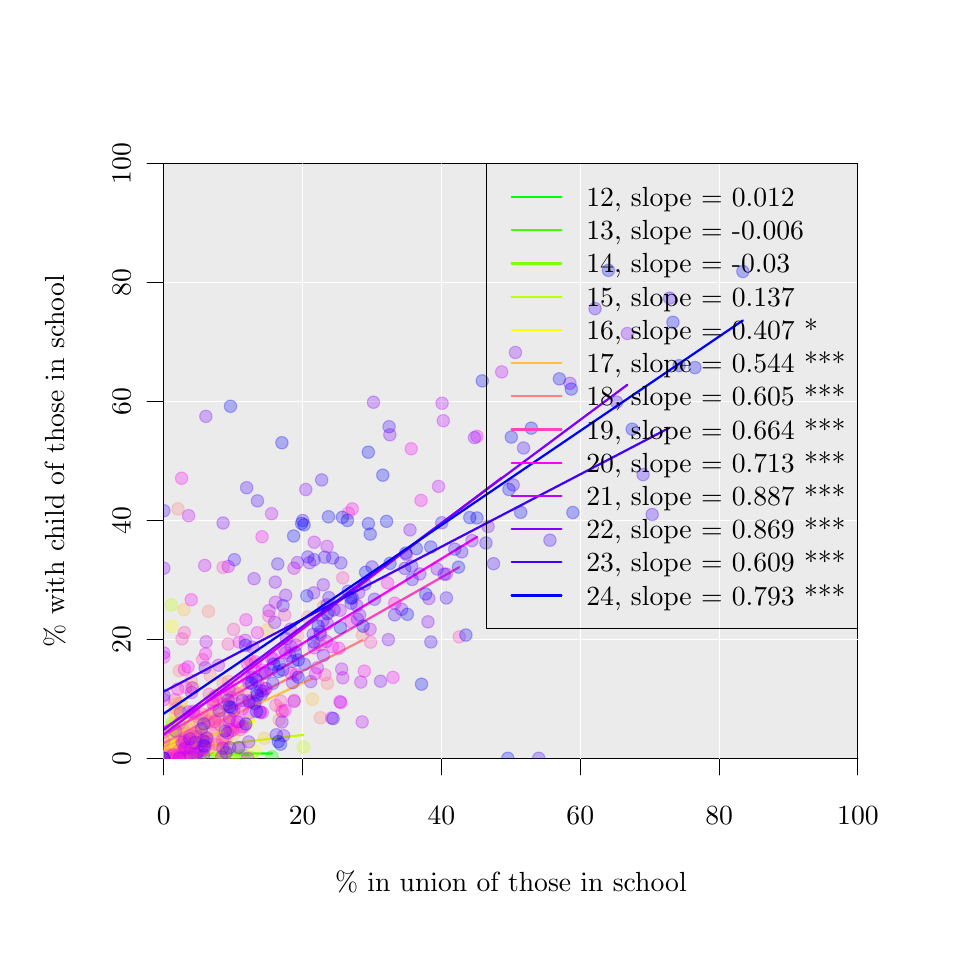 % Created by tikzDevice version 0.6.1 on 2011-11-07 09:56:21
% !TEX encoding = UTF-8 Unicode
\begin{tikzpicture}[x=1pt,y=1pt]
\definecolor[named]{drawColor}{rgb}{0.00,0.00,0.00}
\definecolor[named]{fillColor}{rgb}{1.00,1.00,1.00}
\fill[color=fillColor,] (0,0) rectangle (325.21,325.21);
\begin{scope}
\path[clip] (  0.00,  0.00) rectangle (325.21,325.21);
\definecolor[named]{drawColor}{rgb}{0.08,0.00,0.33}
\definecolor[named]{drawColor}{rgb}{0.00,0.00,0.00}

\draw[color=drawColor,line cap=round,line join=round,fill opacity=0.00,] ( 49.20, 61.20) -- (300.01, 61.20);

\draw[color=drawColor,line cap=round,line join=round,fill opacity=0.00,] ( 49.20, 61.20) -- ( 49.20, 55.20);

\draw[color=drawColor,line cap=round,line join=round,fill opacity=0.00,] ( 99.36, 61.20) -- ( 99.36, 55.20);

\draw[color=drawColor,line cap=round,line join=round,fill opacity=0.00,] (149.53, 61.20) -- (149.53, 55.20);

\draw[color=drawColor,line cap=round,line join=round,fill opacity=0.00,] (199.69, 61.20) -- (199.69, 55.20);

\draw[color=drawColor,line cap=round,line join=round,fill opacity=0.00,] (249.85, 61.20) -- (249.85, 55.20);

\draw[color=drawColor,line cap=round,line join=round,fill opacity=0.00,] (300.01, 61.20) -- (300.01, 55.20);

\node[color=drawColor,anchor=base,inner sep=0pt, outer sep=0pt, scale=  1.00] at ( 49.20, 37.20) {0%
};

\node[color=drawColor,anchor=base,inner sep=0pt, outer sep=0pt, scale=  1.00] at ( 99.36, 37.20) {20%
};

\node[color=drawColor,anchor=base,inner sep=0pt, outer sep=0pt, scale=  1.00] at (149.53, 37.20) {40%
};

\node[color=drawColor,anchor=base,inner sep=0pt, outer sep=0pt, scale=  1.00] at (199.69, 37.20) {60%
};

\node[color=drawColor,anchor=base,inner sep=0pt, outer sep=0pt, scale=  1.00] at (249.85, 37.20) {80%
};

\node[color=drawColor,anchor=base,inner sep=0pt, outer sep=0pt, scale=  1.00] at (300.01, 37.20) {100%
};

\draw[color=drawColor,line cap=round,line join=round,fill opacity=0.00,] ( 49.20, 61.20) -- ( 49.20,276.01);

\draw[color=drawColor,line cap=round,line join=round,fill opacity=0.00,] ( 49.20, 61.20) -- ( 43.20, 61.20);

\draw[color=drawColor,line cap=round,line join=round,fill opacity=0.00,] ( 49.20,104.16) -- ( 43.20,104.16);

\draw[color=drawColor,line cap=round,line join=round,fill opacity=0.00,] ( 49.20,147.13) -- ( 43.20,147.13);

\draw[color=drawColor,line cap=round,line join=round,fill opacity=0.00,] ( 49.20,190.09) -- ( 43.20,190.09);

\draw[color=drawColor,line cap=round,line join=round,fill opacity=0.00,] ( 49.20,233.05) -- ( 43.20,233.05);

\draw[color=drawColor,line cap=round,line join=round,fill opacity=0.00,] ( 49.20,276.01) -- ( 43.20,276.01);

\node[rotate= 90.00,color=drawColor,anchor=base,inner sep=0pt, outer sep=0pt, scale=  1.00] at ( 37.20, 61.20) {0%
};

\node[rotate= 90.00,color=drawColor,anchor=base,inner sep=0pt, outer sep=0pt, scale=  1.00] at ( 37.20,104.16) {20%
};

\node[rotate= 90.00,color=drawColor,anchor=base,inner sep=0pt, outer sep=0pt, scale=  1.00] at ( 37.20,147.13) {40%
};

\node[rotate= 90.00,color=drawColor,anchor=base,inner sep=0pt, outer sep=0pt, scale=  1.00] at ( 37.20,190.09) {60%
};

\node[rotate= 90.00,color=drawColor,anchor=base,inner sep=0pt, outer sep=0pt, scale=  1.00] at ( 37.20,233.05) {80%
};

\node[rotate= 90.00,color=drawColor,anchor=base,inner sep=0pt, outer sep=0pt, scale=  1.00] at ( 37.20,276.01) {100%
};

\draw[color=drawColor,line cap=round,line join=round,fill opacity=0.00,] ( 49.20, 61.20) --
	(300.01, 61.20) --
	(300.01,276.01) --
	( 49.20,276.01) --
	( 49.20, 61.20);
\end{scope}
\begin{scope}
\path[clip] (  0.00,  0.00) rectangle (325.21,325.21);
\definecolor[named]{drawColor}{rgb}{0.08,0.00,0.33}
\definecolor[named]{drawColor}{rgb}{0.00,0.00,0.00}

\node[color=drawColor,anchor=base,inner sep=0pt, outer sep=0pt, scale=  1.00] at (174.61, 13.20) {\% in union of those in school%
};

\node[rotate= 90.00,color=drawColor,anchor=base,inner sep=0pt, outer sep=0pt, scale=  1.00] at ( 13.20,168.61) {\% with child of those in school%
};
\end{scope}
\begin{scope}
\path[clip] ( 49.20, 61.20) rectangle (300.01,276.01);
\definecolor[named]{drawColor}{rgb}{0.08,0.00,0.33}
\definecolor[named]{drawColor}{rgb}{0.00,0.00,0.00}
\definecolor[named]{fillColor}{rgb}{0.92,0.92,0.92}

\draw[color=drawColor,line cap=round,line join=round,fill=fillColor,] ( 49.20, 61.20) rectangle (300.01,276.01);
\definecolor[named]{drawColor}{rgb}{1.00,1.00,1.00}

\draw[color=drawColor,line cap=round,line join=round,fill opacity=0.00,] ( 99.36, 61.20) -- ( 99.36,276.01);

\draw[color=drawColor,line cap=round,line join=round,fill opacity=0.00,] (149.53, 61.20) -- (149.53,276.01);

\draw[color=drawColor,line cap=round,line join=round,fill opacity=0.00,] (199.69, 61.20) -- (199.69,276.01);

\draw[color=drawColor,line cap=round,line join=round,fill opacity=0.00,] (249.85, 61.20) -- (249.85,276.01);

\draw[color=drawColor,line cap=round,line join=round,fill opacity=0.00,] ( 49.20,104.16) -- (300.01,104.16);

\draw[color=drawColor,line cap=round,line join=round,fill opacity=0.00,] ( 49.20,147.13) -- (300.01,147.13);

\draw[color=drawColor,line cap=round,line join=round,fill opacity=0.00,] ( 49.20,190.09) -- (300.01,190.09);

\draw[color=drawColor,line cap=round,line join=round,fill opacity=0.00,] ( 49.20,233.05) -- (300.01,233.05);
\definecolor[named]{drawColor}{rgb}{0.00,1.00,0.00}

\draw[color=drawColor,line width= 0.8pt,line cap=round,line join=round,fill opacity=0.00,] ( 49.20, 62.55) -- ( 88.32, 62.97);
\definecolor[named]{drawColor}{rgb}{0.00,1.00,0.00}
\definecolor[named]{fillColor}{rgb}{0.00,1.00,0.00}

\draw[color=drawColor,line cap=round,line join=round,fill=fillColor,fill opacity=0.27,draw opacity=0.27,] ( 49.20, 61.20) circle (  2.25);

\draw[color=drawColor,line cap=round,line join=round,fill=fillColor,fill opacity=0.27,draw opacity=0.27,] ( 49.54, 61.31) circle (  2.25);

\draw[color=drawColor,line cap=round,line join=round,fill=fillColor,fill opacity=0.27,draw opacity=0.27,] ( 49.52, 61.23) circle (  2.25);

\draw[color=drawColor,line cap=round,line join=round,fill=fillColor,fill opacity=0.27,draw opacity=0.27,] ( 49.33, 61.20) circle (  2.25);

\draw[color=drawColor,line cap=round,line join=round,fill=fillColor,fill opacity=0.27,draw opacity=0.27,] ( 51.00, 61.48) circle (  2.25);

\draw[color=drawColor,line cap=round,line join=round,fill=fillColor,fill opacity=0.27,draw opacity=0.27,] ( 49.20, 62.68) circle (  2.25);

\draw[color=drawColor,line cap=round,line join=round,fill=fillColor,fill opacity=0.27,draw opacity=0.27,] ( 55.12, 78.17) circle (  2.25);

\draw[color=drawColor,line cap=round,line join=round,fill=fillColor,fill opacity=0.27,draw opacity=0.27,] ( 49.20, 61.20) circle (  2.25);

\draw[color=drawColor,line cap=round,line join=round,fill=fillColor,fill opacity=0.27,draw opacity=0.27,] ( 52.03, 71.20) circle (  2.25);

\draw[color=drawColor,line cap=round,line join=round,fill=fillColor,fill opacity=0.27,draw opacity=0.27,] ( 49.50, 61.80) circle (  2.25);

\draw[color=drawColor,line cap=round,line join=round,fill=fillColor,fill opacity=0.27,draw opacity=0.27,] ( 51.53, 61.20) circle (  2.25);

\draw[color=drawColor,line cap=round,line join=round,fill=fillColor,fill opacity=0.27,draw opacity=0.27,] ( 50.04, 61.23) circle (  2.25);

\draw[color=drawColor,line cap=round,line join=round,fill=fillColor,fill opacity=0.27,draw opacity=0.27,] ( 49.49, 61.20) circle (  2.25);

\draw[color=drawColor,line cap=round,line join=round,fill=fillColor,fill opacity=0.27,draw opacity=0.27,] ( 51.62, 61.61) circle (  2.25);

\draw[color=drawColor,line cap=round,line join=round,fill=fillColor,fill opacity=0.27,draw opacity=0.27,] ( 49.22, 61.20) circle (  2.25);

\draw[color=drawColor,line cap=round,line join=round,fill=fillColor,fill opacity=0.27,draw opacity=0.27,] ( 67.61, 61.20) circle (  2.25);

\draw[color=drawColor,line cap=round,line join=round,fill=fillColor,fill opacity=0.27,draw opacity=0.27,] ( 88.32, 61.77) circle (  2.25);

\draw[color=drawColor,line cap=round,line join=round,fill=fillColor,fill opacity=0.27,draw opacity=0.27,] ( 57.71, 61.20) circle (  2.25);

\draw[color=drawColor,line cap=round,line join=round,fill=fillColor,fill opacity=0.27,draw opacity=0.27,] ( 51.32, 61.73) circle (  2.25);

\draw[color=drawColor,line cap=round,line join=round,fill=fillColor,fill opacity=0.27,draw opacity=0.27,] ( 62.26, 61.67) circle (  2.25);

\draw[color=drawColor,line cap=round,line join=round,fill=fillColor,fill opacity=0.27,draw opacity=0.27,] ( 49.20, 61.50) circle (  2.25);

\draw[color=drawColor,line cap=round,line join=round,fill=fillColor,fill opacity=0.27,draw opacity=0.27,] ( 51.58, 61.73) circle (  2.25);

\draw[color=drawColor,line cap=round,line join=round,fill=fillColor,fill opacity=0.27,draw opacity=0.27,] ( 54.02, 62.31) circle (  2.25);

\draw[color=drawColor,line cap=round,line join=round,fill=fillColor,fill opacity=0.27,draw opacity=0.27,] ( 49.26, 61.33) circle (  2.25);
\definecolor[named]{drawColor}{rgb}{0.25,1.00,0.00}

\draw[color=drawColor,line width= 0.8pt,line cap=round,line join=round,fill opacity=0.00,] ( 49.20, 62.65) -- ( 80.90, 62.50);
\definecolor[named]{drawColor}{rgb}{0.25,1.00,0.00}
\definecolor[named]{fillColor}{rgb}{0.25,1.00,0.00}

\draw[color=drawColor,line cap=round,line join=round,fill=fillColor,fill opacity=0.27,draw opacity=0.27,] ( 49.78, 61.34) circle (  2.25);

\draw[color=drawColor,line cap=round,line join=round,fill=fillColor,fill opacity=0.27,draw opacity=0.27,] ( 51.25, 61.29) circle (  2.25);

\draw[color=drawColor,line cap=round,line join=round,fill=fillColor,fill opacity=0.27,draw opacity=0.27,] ( 49.99, 61.29) circle (  2.25);

\draw[color=drawColor,line cap=round,line join=round,fill=fillColor,fill opacity=0.27,draw opacity=0.27,] ( 50.94, 61.66) circle (  2.25);

\draw[color=drawColor,line cap=round,line join=round,fill=fillColor,fill opacity=0.27,draw opacity=0.27,] ( 49.20, 63.19) circle (  2.25);

\draw[color=drawColor,line cap=round,line join=round,fill=fillColor,fill opacity=0.27,draw opacity=0.27,] ( 55.03, 73.97) circle (  2.25);

\draw[color=drawColor,line cap=round,line join=round,fill=fillColor,fill opacity=0.27,draw opacity=0.27,] ( 49.20, 61.20) circle (  2.25);

\draw[color=drawColor,line cap=round,line join=round,fill=fillColor,fill opacity=0.27,draw opacity=0.27,] ( 51.61, 71.61) circle (  2.25);

\draw[color=drawColor,line cap=round,line join=round,fill=fillColor,fill opacity=0.27,draw opacity=0.27,] ( 49.81, 61.97) circle (  2.25);

\draw[color=drawColor,line cap=round,line join=round,fill=fillColor,fill opacity=0.27,draw opacity=0.27,] ( 51.61, 62.41) circle (  2.25);

\draw[color=drawColor,line cap=round,line join=round,fill=fillColor,fill opacity=0.27,draw opacity=0.27,] ( 50.04, 61.24) circle (  2.25);

\draw[color=drawColor,line cap=round,line join=round,fill=fillColor,fill opacity=0.27,draw opacity=0.27,] ( 49.62, 61.57) circle (  2.25);

\draw[color=drawColor,line cap=round,line join=round,fill=fillColor,fill opacity=0.27,draw opacity=0.27,] ( 51.11, 61.64) circle (  2.25);

\draw[color=drawColor,line cap=round,line join=round,fill=fillColor,fill opacity=0.27,draw opacity=0.27,] ( 49.28, 61.20) circle (  2.25);

\draw[color=drawColor,line cap=round,line join=round,fill=fillColor,fill opacity=0.27,draw opacity=0.27,] ( 80.90, 61.38) circle (  2.25);

\draw[color=drawColor,line cap=round,line join=round,fill=fillColor,fill opacity=0.27,draw opacity=0.27,] ( 78.25, 62.32) circle (  2.25);

\draw[color=drawColor,line cap=round,line join=round,fill=fillColor,fill opacity=0.27,draw opacity=0.27,] ( 57.08, 61.44) circle (  2.25);

\draw[color=drawColor,line cap=round,line join=round,fill=fillColor,fill opacity=0.27,draw opacity=0.27,] ( 51.34, 62.28) circle (  2.25);

\draw[color=drawColor,line cap=round,line join=round,fill=fillColor,fill opacity=0.27,draw opacity=0.27,] ( 62.12, 61.56) circle (  2.25);

\draw[color=drawColor,line cap=round,line join=round,fill=fillColor,fill opacity=0.27,draw opacity=0.27,] ( 49.20, 61.20) circle (  2.25);

\draw[color=drawColor,line cap=round,line join=round,fill=fillColor,fill opacity=0.27,draw opacity=0.27,] ( 51.66, 62.07) circle (  2.25);

\draw[color=drawColor,line cap=round,line join=round,fill=fillColor,fill opacity=0.27,draw opacity=0.27,] ( 54.17, 61.20) circle (  2.25);

\draw[color=drawColor,line cap=round,line join=round,fill=fillColor,fill opacity=0.27,draw opacity=0.27,] ( 53.57, 62.45) circle (  2.25);

\draw[color=drawColor,line cap=round,line join=round,fill=fillColor,fill opacity=0.27,draw opacity=0.27,] ( 52.11, 61.58) circle (  2.25);
\definecolor[named]{drawColor}{rgb}{0.50,1.00,0.00}

\draw[color=drawColor,line width= 0.8pt,line cap=round,line join=round,fill opacity=0.00,] ( 49.20, 63.26) -- ( 76.10, 62.56);
\definecolor[named]{drawColor}{rgb}{0.50,1.00,0.00}
\definecolor[named]{fillColor}{rgb}{0.50,1.00,0.00}

\draw[color=drawColor,line cap=round,line join=round,fill=fillColor,fill opacity=0.27,draw opacity=0.27,] ( 53.78, 66.24) circle (  2.25);

\draw[color=drawColor,line cap=round,line join=round,fill=fillColor,fill opacity=0.27,draw opacity=0.27,] ( 49.23, 61.20) circle (  2.25);

\draw[color=drawColor,line cap=round,line join=round,fill=fillColor,fill opacity=0.27,draw opacity=0.27,] ( 50.75, 61.80) circle (  2.25);

\draw[color=drawColor,line cap=round,line join=round,fill=fillColor,fill opacity=0.27,draw opacity=0.27,] ( 52.05, 61.47) circle (  2.25);

\draw[color=drawColor,line cap=round,line join=round,fill=fillColor,fill opacity=0.27,draw opacity=0.27,] ( 50.43, 61.74) circle (  2.25);

\draw[color=drawColor,line cap=round,line join=round,fill=fillColor,fill opacity=0.27,draw opacity=0.27,] ( 51.37, 62.03) circle (  2.25);

\draw[color=drawColor,line cap=round,line join=round,fill=fillColor,fill opacity=0.27,draw opacity=0.27,] ( 49.20, 63.31) circle (  2.25);

\draw[color=drawColor,line cap=round,line join=round,fill=fillColor,fill opacity=0.27,draw opacity=0.27,] ( 55.39, 62.11) circle (  2.25);

\draw[color=drawColor,line cap=round,line join=round,fill=fillColor,fill opacity=0.27,draw opacity=0.27,] ( 49.20, 61.39) circle (  2.25);

\draw[color=drawColor,line cap=round,line join=round,fill=fillColor,fill opacity=0.27,draw opacity=0.27,] ( 52.24, 73.00) circle (  2.25);

\draw[color=drawColor,line cap=round,line join=round,fill=fillColor,fill opacity=0.27,draw opacity=0.27,] ( 49.86, 62.77) circle (  2.25);

\draw[color=drawColor,line cap=round,line join=round,fill=fillColor,fill opacity=0.27,draw opacity=0.27,] ( 52.34, 62.33) circle (  2.25);

\draw[color=drawColor,line cap=round,line join=round,fill=fillColor,fill opacity=0.27,draw opacity=0.27,] ( 50.17, 61.29) circle (  2.25);

\draw[color=drawColor,line cap=round,line join=round,fill=fillColor,fill opacity=0.27,draw opacity=0.27,] ( 50.36, 61.67) circle (  2.25);

\draw[color=drawColor,line cap=round,line join=round,fill=fillColor,fill opacity=0.27,draw opacity=0.27,] ( 52.32, 62.06) circle (  2.25);

\draw[color=drawColor,line cap=round,line join=round,fill=fillColor,fill opacity=0.27,draw opacity=0.27,] ( 49.49, 61.41) circle (  2.25);

\draw[color=drawColor,line cap=round,line join=round,fill=fillColor,fill opacity=0.27,draw opacity=0.27,] ( 76.10, 61.79) circle (  2.25);

\draw[color=drawColor,line cap=round,line join=round,fill=fillColor,fill opacity=0.27,draw opacity=0.27,] ( 73.66, 62.49) circle (  2.25);

\draw[color=drawColor,line cap=round,line join=round,fill=fillColor,fill opacity=0.27,draw opacity=0.27,] ( 56.48, 61.45) circle (  2.25);

\draw[color=drawColor,line cap=round,line join=round,fill=fillColor,fill opacity=0.27,draw opacity=0.27,] ( 51.52, 62.95) circle (  2.25);

\draw[color=drawColor,line cap=round,line join=round,fill=fillColor,fill opacity=0.27,draw opacity=0.27,] ( 62.26, 62.18) circle (  2.25);

\draw[color=drawColor,line cap=round,line join=round,fill=fillColor,fill opacity=0.27,draw opacity=0.27,] ( 49.20, 62.40) circle (  2.25);

\draw[color=drawColor,line cap=round,line join=round,fill=fillColor,fill opacity=0.27,draw opacity=0.27,] ( 52.16, 62.72) circle (  2.25);

\draw[color=drawColor,line cap=round,line join=round,fill=fillColor,fill opacity=0.27,draw opacity=0.27,] ( 52.14, 73.89) circle (  2.25);

\draw[color=drawColor,line cap=round,line join=round,fill=fillColor,fill opacity=0.27,draw opacity=0.27,] ( 53.67, 64.34) circle (  2.25);

\draw[color=drawColor,line cap=round,line join=round,fill=fillColor,fill opacity=0.27,draw opacity=0.27,] ( 52.42, 61.71) circle (  2.25);
\definecolor[named]{drawColor}{rgb}{0.75,1.00,0.00}

\draw[color=drawColor,line width= 0.8pt,line cap=round,line join=round,fill opacity=0.00,] ( 49.20, 63.72) -- ( 99.67, 69.66);
\definecolor[named]{drawColor}{rgb}{0.75,1.00,0.00}
\definecolor[named]{fillColor}{rgb}{0.75,1.00,0.00}

\draw[color=drawColor,line cap=round,line join=round,fill=fillColor,fill opacity=0.27,draw opacity=0.27,] ( 53.64, 66.04) circle (  2.25);

\draw[color=drawColor,line cap=round,line join=round,fill=fillColor,fill opacity=0.27,draw opacity=0.27,] ( 50.40, 61.61) circle (  2.25);

\draw[color=drawColor,line cap=round,line join=round,fill=fillColor,fill opacity=0.27,draw opacity=0.27,] ( 49.45, 61.36) circle (  2.25);

\draw[color=drawColor,line cap=round,line join=round,fill=fillColor,fill opacity=0.27,draw opacity=0.27,] ( 49.98, 61.87) circle (  2.25);

\draw[color=drawColor,line cap=round,line join=round,fill=fillColor,fill opacity=0.27,draw opacity=0.27,] ( 51.78, 62.72) circle (  2.25);

\draw[color=drawColor,line cap=round,line join=round,fill=fillColor,fill opacity=0.27,draw opacity=0.27,] ( 52.74, 63.25) circle (  2.25);

\draw[color=drawColor,line cap=round,line join=round,fill=fillColor,fill opacity=0.27,draw opacity=0.27,] ( 49.20, 61.20) circle (  2.25);

\draw[color=drawColor,line cap=round,line join=round,fill=fillColor,fill opacity=0.27,draw opacity=0.27,] ( 50.48, 62.76) circle (  2.25);

\draw[color=drawColor,line cap=round,line join=round,fill=fillColor,fill opacity=0.27,draw opacity=0.27,] ( 52.76, 62.08) circle (  2.25);

\draw[color=drawColor,line cap=round,line join=round,fill=fillColor,fill opacity=0.27,draw opacity=0.27,] ( 52.19, 61.20) circle (  2.25);

\draw[color=drawColor,line cap=round,line join=round,fill=fillColor,fill opacity=0.27,draw opacity=0.27,] ( 53.42, 62.71) circle (  2.25);

\draw[color=drawColor,line cap=round,line join=round,fill=fillColor,fill opacity=0.27,draw opacity=0.27,] ( 52.31, 65.18) circle (  2.25);

\draw[color=drawColor,line cap=round,line join=round,fill=fillColor,fill opacity=0.27,draw opacity=0.27,] ( 52.30, 63.06) circle (  2.25);

\draw[color=drawColor,line cap=round,line join=round,fill=fillColor,fill opacity=0.27,draw opacity=0.27,] ( 49.20, 64.87) circle (  2.25);

\draw[color=drawColor,line cap=round,line join=round,fill=fillColor,fill opacity=0.27,draw opacity=0.27,] ( 63.66, 65.48) circle (  2.25);

\draw[color=drawColor,line cap=round,line join=round,fill=fillColor,fill opacity=0.27,draw opacity=0.27,] ( 59.46, 62.75) circle (  2.25);

\draw[color=drawColor,line cap=round,line join=round,fill=fillColor,fill opacity=0.27,draw opacity=0.27,] ( 49.46, 61.20) circle (  2.25);

\draw[color=drawColor,line cap=round,line join=round,fill=fillColor,fill opacity=0.27,draw opacity=0.27,] ( 60.52, 68.23) circle (  2.25);

\draw[color=drawColor,line cap=round,line join=round,fill=fillColor,fill opacity=0.27,draw opacity=0.27,] ( 66.30, 82.61) circle (  2.25);

\draw[color=drawColor,line cap=round,line join=round,fill=fillColor,fill opacity=0.27,draw opacity=0.27,] ( 49.37, 61.20) circle (  2.25);

\draw[color=drawColor,line cap=round,line join=round,fill=fillColor,fill opacity=0.27,draw opacity=0.27,] ( 54.58, 61.20) circle (  2.25);

\draw[color=drawColor,line cap=round,line join=round,fill=fillColor,fill opacity=0.27,draw opacity=0.27,] ( 49.20, 61.20) circle (  2.25);

\draw[color=drawColor,line cap=round,line join=round,fill=fillColor,fill opacity=0.27,draw opacity=0.27,] ( 50.42, 61.20) circle (  2.25);

\draw[color=drawColor,line cap=round,line join=round,fill=fillColor,fill opacity=0.27,draw opacity=0.27,] ( 56.21, 61.61) circle (  2.25);

\draw[color=drawColor,line cap=round,line join=round,fill=fillColor,fill opacity=0.27,draw opacity=0.27,] ( 49.68, 61.34) circle (  2.25);

\draw[color=drawColor,line cap=round,line join=round,fill=fillColor,fill opacity=0.27,draw opacity=0.27,] ( 58.16, 67.08) circle (  2.25);

\draw[color=drawColor,line cap=round,line join=round,fill=fillColor,fill opacity=0.27,draw opacity=0.27,] ( 49.20, 62.92) circle (  2.25);

\draw[color=drawColor,line cap=round,line join=round,fill=fillColor,fill opacity=0.27,draw opacity=0.27,] ( 49.20, 61.20) circle (  2.25);

\draw[color=drawColor,line cap=round,line join=round,fill=fillColor,fill opacity=0.27,draw opacity=0.27,] ( 53.32, 73.63) circle (  2.25);

\draw[color=drawColor,line cap=round,line join=round,fill=fillColor,fill opacity=0.27,draw opacity=0.27,] ( 49.40, 61.64) circle (  2.25);

\draw[color=drawColor,line cap=round,line join=round,fill=fillColor,fill opacity=0.27,draw opacity=0.27,] ( 49.40, 61.20) circle (  2.25);

\draw[color=drawColor,line cap=round,line join=round,fill=fillColor,fill opacity=0.27,draw opacity=0.27,] ( 51.18, 61.20) circle (  2.25);

\draw[color=drawColor,line cap=round,line join=round,fill=fillColor,fill opacity=0.27,draw opacity=0.27,] ( 50.85, 66.19) circle (  2.25);

\draw[color=drawColor,line cap=round,line join=round,fill=fillColor,fill opacity=0.27,draw opacity=0.27,] ( 53.68, 64.15) circle (  2.25);

\draw[color=drawColor,line cap=round,line join=round,fill=fillColor,fill opacity=0.27,draw opacity=0.27,] ( 50.56, 61.42) circle (  2.25);

\draw[color=drawColor,line cap=round,line join=round,fill=fillColor,fill opacity=0.27,draw opacity=0.27,] ( 49.20, 61.20) circle (  2.25);

\draw[color=drawColor,line cap=round,line join=round,fill=fillColor,fill opacity=0.27,draw opacity=0.27,] ( 52.72, 64.34) circle (  2.25);

\draw[color=drawColor,line cap=round,line join=round,fill=fillColor,fill opacity=0.27,draw opacity=0.27,] ( 49.20, 61.20) circle (  2.25);

\draw[color=drawColor,line cap=round,line join=round,fill=fillColor,fill opacity=0.27,draw opacity=0.27,] ( 54.71, 69.73) circle (  2.25);

\draw[color=drawColor,line cap=round,line join=round,fill=fillColor,fill opacity=0.27,draw opacity=0.27,] ( 53.97, 63.60) circle (  2.25);

\draw[color=drawColor,line cap=round,line join=round,fill=fillColor,fill opacity=0.27,draw opacity=0.27,] ( 49.20, 61.83) circle (  2.25);

\draw[color=drawColor,line cap=round,line join=round,fill=fillColor,fill opacity=0.27,draw opacity=0.27,] ( 49.94, 61.83) circle (  2.25);

\draw[color=drawColor,line cap=round,line join=round,fill=fillColor,fill opacity=0.27,draw opacity=0.27,] ( 52.94, 62.67) circle (  2.25);

\draw[color=drawColor,line cap=round,line join=round,fill=fillColor,fill opacity=0.27,draw opacity=0.27,] ( 55.33, 62.49) circle (  2.25);

\draw[color=drawColor,line cap=round,line join=round,fill=fillColor,fill opacity=0.27,draw opacity=0.27,] ( 49.51, 61.42) circle (  2.25);

\draw[color=drawColor,line cap=round,line join=round,fill=fillColor,fill opacity=0.27,draw opacity=0.27,] ( 74.14, 61.57) circle (  2.25);

\draw[color=drawColor,line cap=round,line join=round,fill=fillColor,fill opacity=0.27,draw opacity=0.27,] ( 71.17, 62.93) circle (  2.25);

\draw[color=drawColor,line cap=round,line join=round,fill=fillColor,fill opacity=0.27,draw opacity=0.27,] ( 59.46, 62.03) circle (  2.25);

\draw[color=drawColor,line cap=round,line join=round,fill=fillColor,fill opacity=0.27,draw opacity=0.27,] ( 51.82, 65.88) circle (  2.25);

\draw[color=drawColor,line cap=round,line join=round,fill=fillColor,fill opacity=0.27,draw opacity=0.27,] ( 99.67, 65.28) circle (  2.25);

\draw[color=drawColor,line cap=round,line join=round,fill=fillColor,fill opacity=0.27,draw opacity=0.27,] ( 49.63, 62.09) circle (  2.25);

\draw[color=drawColor,line cap=round,line join=round,fill=fillColor,fill opacity=0.27,draw opacity=0.27,] ( 52.68, 63.24) circle (  2.25);

\draw[color=drawColor,line cap=round,line join=round,fill=fillColor,fill opacity=0.27,draw opacity=0.27,] ( 51.92,116.60) circle (  2.25);

\draw[color=drawColor,line cap=round,line join=round,fill=fillColor,fill opacity=0.27,draw opacity=0.27,] ( 49.20, 61.20) circle (  2.25);

\draw[color=drawColor,line cap=round,line join=round,fill=fillColor,fill opacity=0.27,draw opacity=0.27,] ( 49.20, 61.20) circle (  2.25);

\draw[color=drawColor,line cap=round,line join=round,fill=fillColor,fill opacity=0.27,draw opacity=0.27,] ( 49.20, 62.11) circle (  2.25);

\draw[color=drawColor,line cap=round,line join=round,fill=fillColor,fill opacity=0.27,draw opacity=0.27,] ( 58.08, 68.00) circle (  2.25);

\draw[color=drawColor,line cap=round,line join=round,fill=fillColor,fill opacity=0.27,draw opacity=0.27,] ( 53.93, 62.86) circle (  2.25);

\draw[color=drawColor,line cap=round,line join=round,fill=fillColor,fill opacity=0.27,draw opacity=0.27,] ( 49.50, 61.24) circle (  2.25);

\draw[color=drawColor,line cap=round,line join=round,fill=fillColor,fill opacity=0.27,draw opacity=0.27,] ( 51.46, 61.20) circle (  2.25);
\definecolor[named]{drawColor}{rgb}{1.00,1.00,0.00}

\draw[color=drawColor,line width= 0.8pt,line cap=round,line join=round,fill opacity=0.00,] ( 49.20, 63.48) -- ( 82.12, 74.95);
\definecolor[named]{drawColor}{rgb}{1.00,1.00,0.00}
\definecolor[named]{fillColor}{rgb}{1.00,1.00,0.00}

\draw[color=drawColor,line cap=round,line join=round,fill=fillColor,fill opacity=0.27,draw opacity=0.27,] ( 54.54, 67.32) circle (  2.25);

\draw[color=drawColor,line cap=round,line join=round,fill=fillColor,fill opacity=0.27,draw opacity=0.27,] ( 50.15, 61.77) circle (  2.25);

\draw[color=drawColor,line cap=round,line join=round,fill=fillColor,fill opacity=0.27,draw opacity=0.27,] ( 49.35, 61.33) circle (  2.25);

\draw[color=drawColor,line cap=round,line join=round,fill=fillColor,fill opacity=0.27,draw opacity=0.27,] ( 50.08, 61.67) circle (  2.25);

\draw[color=drawColor,line cap=round,line join=round,fill=fillColor,fill opacity=0.27,draw opacity=0.27,] ( 51.26, 65.55) circle (  2.25);

\draw[color=drawColor,line cap=round,line join=round,fill=fillColor,fill opacity=0.27,draw opacity=0.27,] ( 53.26, 65.44) circle (  2.25);

\draw[color=drawColor,line cap=round,line join=round,fill=fillColor,fill opacity=0.27,draw opacity=0.27,] ( 56.32, 66.08) circle (  2.25);

\draw[color=drawColor,line cap=round,line join=round,fill=fillColor,fill opacity=0.27,draw opacity=0.27,] ( 49.20, 61.20) circle (  2.25);

\draw[color=drawColor,line cap=round,line join=round,fill=fillColor,fill opacity=0.27,draw opacity=0.27,] ( 52.50, 63.08) circle (  2.25);

\draw[color=drawColor,line cap=round,line join=round,fill=fillColor,fill opacity=0.27,draw opacity=0.27,] ( 58.08, 66.30) circle (  2.25);

\draw[color=drawColor,line cap=round,line join=round,fill=fillColor,fill opacity=0.27,draw opacity=0.27,] ( 79.84, 74.26) circle (  2.25);

\draw[color=drawColor,line cap=round,line join=round,fill=fillColor,fill opacity=0.27,draw opacity=0.27,] ( 55.58, 65.06) circle (  2.25);

\draw[color=drawColor,line cap=round,line join=round,fill=fillColor,fill opacity=0.27,draw opacity=0.27,] ( 70.15, 71.19) circle (  2.25);

\draw[color=drawColor,line cap=round,line join=round,fill=fillColor,fill opacity=0.27,draw opacity=0.27,] ( 54.02, 66.07) circle (  2.25);

\draw[color=drawColor,line cap=round,line join=round,fill=fillColor,fill opacity=0.27,draw opacity=0.27,] ( 54.49, 61.20) circle (  2.25);

\draw[color=drawColor,line cap=round,line join=round,fill=fillColor,fill opacity=0.27,draw opacity=0.27,] ( 72.45, 69.51) circle (  2.25);

\draw[color=drawColor,line cap=round,line join=round,fill=fillColor,fill opacity=0.27,draw opacity=0.27,] ( 61.72, 65.24) circle (  2.25);

\draw[color=drawColor,line cap=round,line join=round,fill=fillColor,fill opacity=0.27,draw opacity=0.27,] ( 56.29, 61.20) circle (  2.25);

\draw[color=drawColor,line cap=round,line join=round,fill=fillColor,fill opacity=0.27,draw opacity=0.27,] ( 75.45, 85.97) circle (  2.25);

\draw[color=drawColor,line cap=round,line join=round,fill=fillColor,fill opacity=0.27,draw opacity=0.27,] ( 67.30, 82.92) circle (  2.25);

\draw[color=drawColor,line cap=round,line join=round,fill=fillColor,fill opacity=0.27,draw opacity=0.27,] ( 51.02, 62.76) circle (  2.25);

\draw[color=drawColor,line cap=round,line join=round,fill=fillColor,fill opacity=0.27,draw opacity=0.27,] ( 49.20, 61.20) circle (  2.25);

\draw[color=drawColor,line cap=round,line join=round,fill=fillColor,fill opacity=0.27,draw opacity=0.27,] ( 49.20, 61.20) circle (  2.25);

\draw[color=drawColor,line cap=round,line join=round,fill=fillColor,fill opacity=0.27,draw opacity=0.27,] ( 51.28, 61.20) circle (  2.25);

\draw[color=drawColor,line cap=round,line join=round,fill=fillColor,fill opacity=0.27,draw opacity=0.27,] ( 58.34, 66.78) circle (  2.25);

\draw[color=drawColor,line cap=round,line join=round,fill=fillColor,fill opacity=0.27,draw opacity=0.27,] ( 49.72, 61.35) circle (  2.25);

\draw[color=drawColor,line cap=round,line join=round,fill=fillColor,fill opacity=0.27,draw opacity=0.27,] ( 60.01, 63.54) circle (  2.25);

\draw[color=drawColor,line cap=round,line join=round,fill=fillColor,fill opacity=0.27,draw opacity=0.27,] ( 63.12, 64.92) circle (  2.25);

\draw[color=drawColor,line cap=round,line join=round,fill=fillColor,fill opacity=0.27,draw opacity=0.27,] ( 49.75, 61.67) circle (  2.25);

\draw[color=drawColor,line cap=round,line join=round,fill=fillColor,fill opacity=0.27,draw opacity=0.27,] ( 53.72, 76.16) circle (  2.25);

\draw[color=drawColor,line cap=round,line join=round,fill=fillColor,fill opacity=0.27,draw opacity=0.27,] ( 49.50, 61.25) circle (  2.25);

\draw[color=drawColor,line cap=round,line join=round,fill=fillColor,fill opacity=0.27,draw opacity=0.27,] ( 51.13, 61.97) circle (  2.25);

\draw[color=drawColor,line cap=round,line join=round,fill=fillColor,fill opacity=0.27,draw opacity=0.27,] ( 49.20, 61.20) circle (  2.25);

\draw[color=drawColor,line cap=round,line join=round,fill=fillColor,fill opacity=0.27,draw opacity=0.27,] ( 52.19, 69.47) circle (  2.25);

\draw[color=drawColor,line cap=round,line join=round,fill=fillColor,fill opacity=0.27,draw opacity=0.27,] ( 54.88, 66.07) circle (  2.25);

\draw[color=drawColor,line cap=round,line join=round,fill=fillColor,fill opacity=0.27,draw opacity=0.27,] ( 52.79, 61.95) circle (  2.25);

\draw[color=drawColor,line cap=round,line join=round,fill=fillColor,fill opacity=0.27,draw opacity=0.27,] ( 49.97, 61.86) circle (  2.25);

\draw[color=drawColor,line cap=round,line join=round,fill=fillColor,fill opacity=0.27,draw opacity=0.27,] ( 61.98, 66.08) circle (  2.25);

\draw[color=drawColor,line cap=round,line join=round,fill=fillColor,fill opacity=0.27,draw opacity=0.27,] ( 49.20, 61.92) circle (  2.25);

\draw[color=drawColor,line cap=round,line join=round,fill=fillColor,fill opacity=0.27,draw opacity=0.27,] ( 72.61, 76.09) circle (  2.25);

\draw[color=drawColor,line cap=round,line join=round,fill=fillColor,fill opacity=0.27,draw opacity=0.27,] ( 60.76, 66.04) circle (  2.25);

\draw[color=drawColor,line cap=round,line join=round,fill=fillColor,fill opacity=0.27,draw opacity=0.27,] ( 49.20, 61.20) circle (  2.25);

\draw[color=drawColor,line cap=round,line join=round,fill=fillColor,fill opacity=0.27,draw opacity=0.27,] ( 49.20, 61.20) circle (  2.25);

\draw[color=drawColor,line cap=round,line join=round,fill=fillColor,fill opacity=0.27,draw opacity=0.27,] ( 55.73, 65.23) circle (  2.25);

\draw[color=drawColor,line cap=round,line join=round,fill=fillColor,fill opacity=0.27,draw opacity=0.27,] ( 56.48, 63.82) circle (  2.25);

\draw[color=drawColor,line cap=round,line join=round,fill=fillColor,fill opacity=0.27,draw opacity=0.27,] ( 49.82, 61.66) circle (  2.25);

\draw[color=drawColor,line cap=round,line join=round,fill=fillColor,fill opacity=0.27,draw opacity=0.27,] ( 69.75, 62.33) circle (  2.25);

\draw[color=drawColor,line cap=round,line join=round,fill=fillColor,fill opacity=0.27,draw opacity=0.27,] ( 68.15, 63.90) circle (  2.25);

\draw[color=drawColor,line cap=round,line join=round,fill=fillColor,fill opacity=0.27,draw opacity=0.27,] ( 56.59, 61.86) circle (  2.25);

\draw[color=drawColor,line cap=round,line join=round,fill=fillColor,fill opacity=0.27,draw opacity=0.27,] ( 52.14, 72.08) circle (  2.25);

\draw[color=drawColor,line cap=round,line join=round,fill=fillColor,fill opacity=0.27,draw opacity=0.27,] ( 82.12, 63.86) circle (  2.25);

\draw[color=drawColor,line cap=round,line join=round,fill=fillColor,fill opacity=0.27,draw opacity=0.27,] ( 49.34, 61.89) circle (  2.25);

\draw[color=drawColor,line cap=round,line join=round,fill=fillColor,fill opacity=0.27,draw opacity=0.27,] ( 53.71, 65.04) circle (  2.25);

\draw[color=drawColor,line cap=round,line join=round,fill=fillColor,fill opacity=0.27,draw opacity=0.27,] ( 52.14,108.84) circle (  2.25);

\draw[color=drawColor,line cap=round,line join=round,fill=fillColor,fill opacity=0.27,draw opacity=0.27,] ( 49.20, 61.20) circle (  2.25);

\draw[color=drawColor,line cap=round,line join=round,fill=fillColor,fill opacity=0.27,draw opacity=0.27,] ( 49.20, 61.20) circle (  2.25);

\draw[color=drawColor,line cap=round,line join=round,fill=fillColor,fill opacity=0.27,draw opacity=0.27,] ( 49.20, 62.96) circle (  2.25);

\draw[color=drawColor,line cap=round,line join=round,fill=fillColor,fill opacity=0.27,draw opacity=0.27,] ( 58.65, 75.37) circle (  2.25);

\draw[color=drawColor,line cap=round,line join=round,fill=fillColor,fill opacity=0.27,draw opacity=0.27,] ( 56.66, 64.89) circle (  2.25);

\draw[color=drawColor,line cap=round,line join=round,fill=fillColor,fill opacity=0.27,draw opacity=0.27,] ( 49.73, 61.20) circle (  2.25);

\draw[color=drawColor,line cap=round,line join=round,fill=fillColor,fill opacity=0.27,draw opacity=0.27,] ( 51.13, 61.20) circle (  2.25);
\definecolor[named]{drawColor}{rgb}{1.00,0.75,0.25}

\draw[color=drawColor,line width= 0.8pt,line cap=round,line join=round,fill opacity=0.00,] ( 49.20, 65.04) -- (102.89, 90.04);
\definecolor[named]{drawColor}{rgb}{1.00,0.75,0.25}
\definecolor[named]{fillColor}{rgb}{1.00,0.75,0.25}

\draw[color=drawColor,line cap=round,line join=round,fill=fillColor,fill opacity=0.27,draw opacity=0.27,] ( 56.82, 70.05) circle (  2.25);

\draw[color=drawColor,line cap=round,line join=round,fill=fillColor,fill opacity=0.27,draw opacity=0.27,] ( 52.12, 62.17) circle (  2.25);

\draw[color=drawColor,line cap=round,line join=round,fill=fillColor,fill opacity=0.27,draw opacity=0.27,] ( 49.63, 61.93) circle (  2.25);

\draw[color=drawColor,line cap=round,line join=round,fill=fillColor,fill opacity=0.27,draw opacity=0.27,] ( 52.04, 62.79) circle (  2.25);

\draw[color=drawColor,line cap=round,line join=round,fill=fillColor,fill opacity=0.27,draw opacity=0.27,] ( 52.67, 66.47) circle (  2.25);

\draw[color=drawColor,line cap=round,line join=round,fill=fillColor,fill opacity=0.27,draw opacity=0.27,] ( 58.40, 71.53) circle (  2.25);

\draw[color=drawColor,line cap=round,line join=round,fill=fillColor,fill opacity=0.27,draw opacity=0.27,] ( 61.47, 70.86) circle (  2.25);

\draw[color=drawColor,line cap=round,line join=round,fill=fillColor,fill opacity=0.27,draw opacity=0.27,] ( 49.20, 61.20) circle (  2.25);

\draw[color=drawColor,line cap=round,line join=round,fill=fillColor,fill opacity=0.27,draw opacity=0.27,] ( 56.36, 64.41) circle (  2.25);

\draw[color=drawColor,line cap=round,line join=round,fill=fillColor,fill opacity=0.27,draw opacity=0.27,] ( 74.45, 69.91) circle (  2.25);

\draw[color=drawColor,line cap=round,line join=round,fill=fillColor,fill opacity=0.27,draw opacity=0.27,] ( 91.46, 78.97) circle (  2.25);

\draw[color=drawColor,line cap=round,line join=round,fill=fillColor,fill opacity=0.27,draw opacity=0.27,] ( 60.75, 70.51) circle (  2.25);

\draw[color=drawColor,line cap=round,line join=round,fill=fillColor,fill opacity=0.27,draw opacity=0.27,] ( 63.89, 76.45) circle (  2.25);

\draw[color=drawColor,line cap=round,line join=round,fill=fillColor,fill opacity=0.27,draw opacity=0.27,] ( 56.57, 68.89) circle (  2.25);

\draw[color=drawColor,line cap=round,line join=round,fill=fillColor,fill opacity=0.27,draw opacity=0.27,] ( 57.16, 68.02) circle (  2.25);

\draw[color=drawColor,line cap=round,line join=round,fill=fillColor,fill opacity=0.27,draw opacity=0.27,] (102.89, 82.57) circle (  2.25);

\draw[color=drawColor,line cap=round,line join=round,fill=fillColor,fill opacity=0.27,draw opacity=0.27,] ( 67.92, 68.40) circle (  2.25);

\draw[color=drawColor,line cap=round,line join=round,fill=fillColor,fill opacity=0.27,draw opacity=0.27,] ( 70.77, 61.22) circle (  2.25);

\draw[color=drawColor,line cap=round,line join=round,fill=fillColor,fill opacity=0.27,draw opacity=0.27,] ( 86.62,107.64) circle (  2.25);

\draw[color=drawColor,line cap=round,line join=round,fill=fillColor,fill opacity=0.27,draw opacity=0.27,] ( 68.83, 84.36) circle (  2.25);

\draw[color=drawColor,line cap=round,line join=round,fill=fillColor,fill opacity=0.27,draw opacity=0.27,] ( 71.70, 80.65) circle (  2.25);

\draw[color=drawColor,line cap=round,line join=round,fill=fillColor,fill opacity=0.27,draw opacity=0.27,] ( 80.48, 81.36) circle (  2.25);

\draw[color=drawColor,line cap=round,line join=round,fill=fillColor,fill opacity=0.27,draw opacity=0.27,] ( 58.77, 64.30) circle (  2.25);

\draw[color=drawColor,line cap=round,line join=round,fill=fillColor,fill opacity=0.27,draw opacity=0.27,] ( 55.75, 62.80) circle (  2.25);

\draw[color=drawColor,line cap=round,line join=round,fill=fillColor,fill opacity=0.27,draw opacity=0.27,] ( 62.94, 69.78) circle (  2.25);

\draw[color=drawColor,line cap=round,line join=round,fill=fillColor,fill opacity=0.27,draw opacity=0.27,] ( 50.34, 61.61) circle (  2.25);

\draw[color=drawColor,line cap=round,line join=round,fill=fillColor,fill opacity=0.27,draw opacity=0.27,] ( 61.92, 68.55) circle (  2.25);

\draw[color=drawColor,line cap=round,line join=round,fill=fillColor,fill opacity=0.27,draw opacity=0.27,] ( 56.17, 70.06) circle (  2.25);

\draw[color=drawColor,line cap=round,line join=round,fill=fillColor,fill opacity=0.27,draw opacity=0.27,] ( 52.12, 61.20) circle (  2.25);

\draw[color=drawColor,line cap=round,line join=round,fill=fillColor,fill opacity=0.27,draw opacity=0.27,] ( 55.02, 81.10) circle (  2.25);

\draw[color=drawColor,line cap=round,line join=round,fill=fillColor,fill opacity=0.27,draw opacity=0.27,] ( 51.98, 61.76) circle (  2.25);

\draw[color=drawColor,line cap=round,line join=round,fill=fillColor,fill opacity=0.27,draw opacity=0.27,] ( 52.27, 65.93) circle (  2.25);

\draw[color=drawColor,line cap=round,line join=round,fill=fillColor,fill opacity=0.27,draw opacity=0.27,] ( 53.74, 61.20) circle (  2.25);

\draw[color=drawColor,line cap=round,line join=round,fill=fillColor,fill opacity=0.27,draw opacity=0.27,] ( 55.57, 81.18) circle (  2.25);

\draw[color=drawColor,line cap=round,line join=round,fill=fillColor,fill opacity=0.27,draw opacity=0.27,] ( 61.23, 70.98) circle (  2.25);

\draw[color=drawColor,line cap=round,line join=round,fill=fillColor,fill opacity=0.27,draw opacity=0.27,] ( 54.31, 63.30) circle (  2.25);

\draw[color=drawColor,line cap=round,line join=round,fill=fillColor,fill opacity=0.27,draw opacity=0.27,] ( 51.74, 62.28) circle (  2.25);

\draw[color=drawColor,line cap=round,line join=round,fill=fillColor,fill opacity=0.27,draw opacity=0.27,] ( 66.26, 75.52) circle (  2.25);

\draw[color=drawColor,line cap=round,line join=round,fill=fillColor,fill opacity=0.27,draw opacity=0.27,] ( 51.38, 70.43) circle (  2.25);

\draw[color=drawColor,line cap=round,line join=round,fill=fillColor,fill opacity=0.27,draw opacity=0.27,] ( 81.07, 95.29) circle (  2.25);

\draw[color=drawColor,line cap=round,line join=round,fill=fillColor,fill opacity=0.27,draw opacity=0.27,] ( 63.22, 68.69) circle (  2.25);

\draw[color=drawColor,line cap=round,line join=round,fill=fillColor,fill opacity=0.27,draw opacity=0.27,] ( 49.20, 61.93) circle (  2.25);

\draw[color=drawColor,line cap=round,line join=round,fill=fillColor,fill opacity=0.27,draw opacity=0.27,] ( 49.58, 64.51) circle (  2.25);

\draw[color=drawColor,line cap=round,line join=round,fill=fillColor,fill opacity=0.27,draw opacity=0.27,] ( 56.48,114.90) circle (  2.25);

\draw[color=drawColor,line cap=round,line join=round,fill=fillColor,fill opacity=0.27,draw opacity=0.27,] ( 61.68, 69.84) circle (  2.25);

\draw[color=drawColor,line cap=round,line join=round,fill=fillColor,fill opacity=0.27,draw opacity=0.27,] ( 60.07, 66.15) circle (  2.25);

\draw[color=drawColor,line cap=round,line join=round,fill=fillColor,fill opacity=0.27,draw opacity=0.27,] ( 50.50, 61.70) circle (  2.25);

\draw[color=drawColor,line cap=round,line join=round,fill=fillColor,fill opacity=0.27,draw opacity=0.27,] ( 70.92, 62.35) circle (  2.25);

\draw[color=drawColor,line cap=round,line join=round,fill=fillColor,fill opacity=0.27,draw opacity=0.27,] ( 70.92, 64.73) circle (  2.25);

\draw[color=drawColor,line cap=round,line join=round,fill=fillColor,fill opacity=0.27,draw opacity=0.27,] ( 61.25, 63.14) circle (  2.25);

\draw[color=drawColor,line cap=round,line join=round,fill=fillColor,fill opacity=0.27,draw opacity=0.27,] ( 49.29, 61.20) circle (  2.25);

\draw[color=drawColor,line cap=round,line join=round,fill=fillColor,fill opacity=0.27,draw opacity=0.27,] ( 53.03, 80.78) circle (  2.25);

\draw[color=drawColor,line cap=round,line join=round,fill=fillColor,fill opacity=0.27,draw opacity=0.27,] ( 85.51, 68.43) circle (  2.25);

\draw[color=drawColor,line cap=round,line join=round,fill=fillColor,fill opacity=0.27,draw opacity=0.27,] ( 49.48, 61.90) circle (  2.25);

\draw[color=drawColor,line cap=round,line join=round,fill=fillColor,fill opacity=0.27,draw opacity=0.27,] ( 56.67, 67.71) circle (  2.25);

\draw[color=drawColor,line cap=round,line join=round,fill=fillColor,fill opacity=0.27,draw opacity=0.27,] ( 53.31, 77.35) circle (  2.25);

\draw[color=drawColor,line cap=round,line join=round,fill=fillColor,fill opacity=0.27,draw opacity=0.27,] ( 51.73, 61.20) circle (  2.25);

\draw[color=drawColor,line cap=round,line join=round,fill=fillColor,fill opacity=0.27,draw opacity=0.27,] ( 58.59, 69.24) circle (  2.25);

\draw[color=drawColor,line cap=round,line join=round,fill=fillColor,fill opacity=0.27,draw opacity=0.27,] ( 49.77, 61.69) circle (  2.25);

\draw[color=drawColor,line cap=round,line join=round,fill=fillColor,fill opacity=0.27,draw opacity=0.27,] ( 60.13, 86.48) circle (  2.25);

\draw[color=drawColor,line cap=round,line join=round,fill=fillColor,fill opacity=0.27,draw opacity=0.27,] ( 62.05, 68.99) circle (  2.25);

\draw[color=drawColor,line cap=round,line join=round,fill=fillColor,fill opacity=0.27,draw opacity=0.27,] ( 49.83, 61.31) circle (  2.25);

\draw[color=drawColor,line cap=round,line join=round,fill=fillColor,fill opacity=0.27,draw opacity=0.27,] ( 50.51, 61.20) circle (  2.25);
\definecolor[named]{drawColor}{rgb}{1.00,0.50,0.50}

\draw[color=drawColor,line width= 0.8pt,line cap=round,line join=round,fill opacity=0.00,] ( 49.20, 66.69) -- (120.95,103.88);
\definecolor[named]{drawColor}{rgb}{1.00,0.50,0.50}
\definecolor[named]{fillColor}{rgb}{1.00,0.50,0.50}

\draw[color=drawColor,line cap=round,line join=round,fill=fillColor,fill opacity=0.27,draw opacity=0.27,] ( 59.38, 73.45) circle (  2.25);

\draw[color=drawColor,line cap=round,line join=round,fill=fillColor,fill opacity=0.27,draw opacity=0.27,] ( 56.12, 62.53) circle (  2.25);

\draw[color=drawColor,line cap=round,line join=round,fill=fillColor,fill opacity=0.27,draw opacity=0.27,] ( 51.09, 62.56) circle (  2.25);

\draw[color=drawColor,line cap=round,line join=round,fill=fillColor,fill opacity=0.27,draw opacity=0.27,] ( 58.95, 64.84) circle (  2.25);

\draw[color=drawColor,line cap=round,line join=round,fill=fillColor,fill opacity=0.27,draw opacity=0.27,] ( 55.59, 67.32) circle (  2.25);

\draw[color=drawColor,line cap=round,line join=round,fill=fillColor,fill opacity=0.27,draw opacity=0.27,] ( 70.63, 88.21) circle (  2.25);

\draw[color=drawColor,line cap=round,line join=round,fill=fillColor,fill opacity=0.27,draw opacity=0.27,] ( 69.06, 77.72) circle (  2.25);

\draw[color=drawColor,line cap=round,line join=round,fill=fillColor,fill opacity=0.27,draw opacity=0.27,] ( 56.55, 67.49) circle (  2.25);

\draw[color=drawColor,line cap=round,line join=round,fill=fillColor,fill opacity=0.27,draw opacity=0.27,] ( 65.31, 66.21) circle (  2.25);

\draw[color=drawColor,line cap=round,line join=round,fill=fillColor,fill opacity=0.27,draw opacity=0.27,] (105.81, 75.84) circle (  2.25);

\draw[color=drawColor,line cap=round,line join=round,fill=fillColor,fill opacity=0.27,draw opacity=0.27,] (120.95,105.73) circle (  2.25);

\draw[color=drawColor,line cap=round,line join=round,fill=fillColor,fill opacity=0.27,draw opacity=0.27,] ( 65.57, 74.85) circle (  2.25);

\draw[color=drawColor,line cap=round,line join=round,fill=fillColor,fill opacity=0.27,draw opacity=0.27,] ( 78.60, 85.67) circle (  2.25);

\draw[color=drawColor,line cap=round,line join=round,fill=fillColor,fill opacity=0.27,draw opacity=0.27,] ( 61.97, 75.14) circle (  2.25);

\draw[color=drawColor,line cap=round,line join=round,fill=fillColor,fill opacity=0.27,draw opacity=0.27,] ( 63.18, 61.20) circle (  2.25);

\draw[color=drawColor,line cap=round,line join=round,fill=fillColor,fill opacity=0.27,draw opacity=0.27,] (108.33, 88.31) circle (  2.25);

\draw[color=drawColor,line cap=round,line join=round,fill=fillColor,fill opacity=0.27,draw opacity=0.27,] ( 74.10, 75.11) circle (  2.25);

\draw[color=drawColor,line cap=round,line join=round,fill=fillColor,fill opacity=0.27,draw opacity=0.27,] ( 76.94, 65.06) circle (  2.25);

\draw[color=drawColor,line cap=round,line join=round,fill=fillColor,fill opacity=0.27,draw opacity=0.27,] (101.23,112.22) circle (  2.25);

\draw[color=drawColor,line cap=round,line join=round,fill=fillColor,fill opacity=0.27,draw opacity=0.27,] ( 72.54, 89.00) circle (  2.25);

\draw[color=drawColor,line cap=round,line join=round,fill=fillColor,fill opacity=0.27,draw opacity=0.27,] ( 56.87, 67.77) circle (  2.25);

\draw[color=drawColor,line cap=round,line join=round,fill=fillColor,fill opacity=0.27,draw opacity=0.27,] ( 61.07, 76.43) circle (  2.25);

\draw[color=drawColor,line cap=round,line join=round,fill=fillColor,fill opacity=0.27,draw opacity=0.27,] ( 52.00, 61.20) circle (  2.25);

\draw[color=drawColor,line cap=round,line join=round,fill=fillColor,fill opacity=0.27,draw opacity=0.27,] ( 68.40, 66.12) circle (  2.25);

\draw[color=drawColor,line cap=round,line join=round,fill=fillColor,fill opacity=0.27,draw opacity=0.27,] ( 73.87, 79.22) circle (  2.25);

\draw[color=drawColor,line cap=round,line join=round,fill=fillColor,fill opacity=0.27,draw opacity=0.27,] ( 50.94, 61.57) circle (  2.25);

\draw[color=drawColor,line cap=round,line join=round,fill=fillColor,fill opacity=0.27,draw opacity=0.27,] ( 67.06, 78.27) circle (  2.25);

\draw[color=drawColor,line cap=round,line join=round,fill=fillColor,fill opacity=0.27,draw opacity=0.27,] ( 56.44, 71.20) circle (  2.25);

\draw[color=drawColor,line cap=round,line join=round,fill=fillColor,fill opacity=0.27,draw opacity=0.27,] ( 60.99, 65.38) circle (  2.25);

\draw[color=drawColor,line cap=round,line join=round,fill=fillColor,fill opacity=0.27,draw opacity=0.27,] ( 59.13, 89.32) circle (  2.25);

\draw[color=drawColor,line cap=round,line join=round,fill=fillColor,fill opacity=0.27,draw opacity=0.27,] ( 61.36, 63.39) circle (  2.25);

\draw[color=drawColor,line cap=round,line join=round,fill=fillColor,fill opacity=0.27,draw opacity=0.27,] ( 59.63, 68.58) circle (  2.25);

\draw[color=drawColor,line cap=round,line join=round,fill=fillColor,fill opacity=0.27,draw opacity=0.27,] ( 57.90, 65.30) circle (  2.25);

\draw[color=drawColor,line cap=round,line join=round,fill=fillColor,fill opacity=0.27,draw opacity=0.27,] ( 65.99, 91.01) circle (  2.25);

\draw[color=drawColor,line cap=round,line join=round,fill=fillColor,fill opacity=0.27,draw opacity=0.27,] ( 65.96, 77.48) circle (  2.25);

\draw[color=drawColor,line cap=round,line join=round,fill=fillColor,fill opacity=0.27,draw opacity=0.27,] ( 57.61, 65.92) circle (  2.25);

\draw[color=drawColor,line cap=round,line join=round,fill=fillColor,fill opacity=0.27,draw opacity=0.27,] ( 54.68, 62.73) circle (  2.25);

\draw[color=drawColor,line cap=round,line join=round,fill=fillColor,fill opacity=0.27,draw opacity=0.27,] ( 97.50,105.59) circle (  2.25);

\draw[color=drawColor,line cap=round,line join=round,fill=fillColor,fill opacity=0.27,draw opacity=0.27,] ( 53.50, 79.18) circle (  2.25);

\draw[color=drawColor,line cap=round,line join=round,fill=fillColor,fill opacity=0.27,draw opacity=0.27,] (106.93,116.11) circle (  2.25);

\draw[color=drawColor,line cap=round,line join=round,fill=fillColor,fill opacity=0.27,draw opacity=0.27,] ( 75.34, 72.18) circle (  2.25);

\draw[color=drawColor,line cap=round,line join=round,fill=fillColor,fill opacity=0.27,draw opacity=0.27,] ( 69.33, 75.43) circle (  2.25);

\draw[color=drawColor,line cap=round,line join=round,fill=fillColor,fill opacity=0.27,draw opacity=0.27,] ( 65.07, 68.67) circle (  2.25);

\draw[color=drawColor,line cap=round,line join=round,fill=fillColor,fill opacity=0.27,draw opacity=0.27,] ( 67.30, 73.41) circle (  2.25);

\draw[color=drawColor,line cap=round,line join=round,fill=fillColor,fill opacity=0.27,draw opacity=0.27,] ( 64.40, 69.02) circle (  2.25);

\draw[color=drawColor,line cap=round,line join=round,fill=fillColor,fill opacity=0.27,draw opacity=0.27,] ( 51.43, 62.08) circle (  2.25);

\draw[color=drawColor,line cap=round,line join=round,fill=fillColor,fill opacity=0.27,draw opacity=0.27,] ( 72.02, 64.62) circle (  2.25);

\draw[color=drawColor,line cap=round,line join=round,fill=fillColor,fill opacity=0.27,draw opacity=0.27,] ( 70.56, 67.35) circle (  2.25);

\draw[color=drawColor,line cap=round,line join=round,fill=fillColor,fill opacity=0.27,draw opacity=0.27,] ( 65.45, 64.70) circle (  2.25);

\draw[color=drawColor,line cap=round,line join=round,fill=fillColor,fill opacity=0.27,draw opacity=0.27,] ( 54.75, 92.84) circle (  2.25);

\draw[color=drawColor,line cap=round,line join=round,fill=fillColor,fill opacity=0.27,draw opacity=0.27,] ( 90.86, 75.07) circle (  2.25);

\draw[color=drawColor,line cap=round,line join=round,fill=fillColor,fill opacity=0.27,draw opacity=0.27,] ( 50.37, 62.33) circle (  2.25);

\draw[color=drawColor,line cap=round,line join=round,fill=fillColor,fill opacity=0.27,draw opacity=0.27,] ( 63.17, 74.98) circle (  2.25);

\draw[color=drawColor,line cap=round,line join=round,fill=fillColor,fill opacity=0.27,draw opacity=0.27,] ( 54.32,151.29) circle (  2.25);

\draw[color=drawColor,line cap=round,line join=round,fill=fillColor,fill opacity=0.27,draw opacity=0.27,] ( 50.41, 61.20) circle (  2.25);

\draw[color=drawColor,line cap=round,line join=round,fill=fillColor,fill opacity=0.27,draw opacity=0.27,] ( 59.17, 63.18) circle (  2.25);

\draw[color=drawColor,line cap=round,line join=round,fill=fillColor,fill opacity=0.27,draw opacity=0.27,] ( 59.60, 64.94) circle (  2.25);

\draw[color=drawColor,line cap=round,line join=round,fill=fillColor,fill opacity=0.27,draw opacity=0.27,] ( 65.33,114.31) circle (  2.25);

\draw[color=drawColor,line cap=round,line join=round,fill=fillColor,fill opacity=0.27,draw opacity=0.27,] ( 68.36, 75.15) circle (  2.25);

\draw[color=drawColor,line cap=round,line join=round,fill=fillColor,fill opacity=0.27,draw opacity=0.27,] ( 50.64, 61.34) circle (  2.25);

\draw[color=drawColor,line cap=round,line join=round,fill=fillColor,fill opacity=0.27,draw opacity=0.27,] ( 49.20, 61.20) circle (  2.25);
\definecolor[named]{drawColor}{rgb}{1.00,0.25,0.75}

\draw[color=drawColor,line width= 0.8pt,line cap=round,line join=round,fill opacity=0.00,] ( 49.20, 69.55) -- (155.95,130.24);
\definecolor[named]{drawColor}{rgb}{1.00,0.25,0.75}
\definecolor[named]{fillColor}{rgb}{1.00,0.25,0.75}

\draw[color=drawColor,line cap=round,line join=round,fill=fillColor,fill opacity=0.27,draw opacity=0.27,] ( 62.86, 77.15) circle (  2.25);

\draw[color=drawColor,line cap=round,line join=round,fill=fillColor,fill opacity=0.27,draw opacity=0.27,] ( 64.30, 65.57) circle (  2.25);

\draw[color=drawColor,line cap=round,line join=round,fill=fillColor,fill opacity=0.27,draw opacity=0.27,] ( 54.54, 63.95) circle (  2.25);

\draw[color=drawColor,line cap=round,line join=round,fill=fillColor,fill opacity=0.27,draw opacity=0.27,] ( 73.02, 71.69) circle (  2.25);

\draw[color=drawColor,line cap=round,line join=round,fill=fillColor,fill opacity=0.27,draw opacity=0.27,] ( 59.90, 77.36) circle (  2.25);

\draw[color=drawColor,line cap=round,line join=round,fill=fillColor,fill opacity=0.27,draw opacity=0.27,] ( 87.13,112.58) circle (  2.25);

\draw[color=drawColor,line cap=round,line join=round,fill=fillColor,fill opacity=0.27,draw opacity=0.27,] ( 75.98, 84.48) circle (  2.25);

\draw[color=drawColor,line cap=round,line join=round,fill=fillColor,fill opacity=0.27,draw opacity=0.27,] ( 72.45,102.48) circle (  2.25);

\draw[color=drawColor,line cap=round,line join=round,fill=fillColor,fill opacity=0.27,draw opacity=0.27,] ( 78.44, 72.75) circle (  2.25);

\draw[color=drawColor,line cap=round,line join=round,fill=fillColor,fill opacity=0.27,draw opacity=0.27,] (107.41, 91.35) circle (  2.25);

\draw[color=drawColor,line cap=round,line join=round,fill=fillColor,fill opacity=0.27,draw opacity=0.27,] (155.95,105.07) circle (  2.25);

\draw[color=drawColor,line cap=round,line join=round,fill=fillColor,fill opacity=0.27,draw opacity=0.27,] ( 71.99, 80.64) circle (  2.25);

\draw[color=drawColor,line cap=round,line join=round,fill=fillColor,fill opacity=0.27,draw opacity=0.27,] (108.94,114.23) circle (  2.25);

\draw[color=drawColor,line cap=round,line join=round,fill=fillColor,fill opacity=0.27,draw opacity=0.27,] ( 71.65, 84.12) circle (  2.25);

\draw[color=drawColor,line cap=round,line join=round,fill=fillColor,fill opacity=0.27,draw opacity=0.27,] ( 60.87, 68.98) circle (  2.25);

\draw[color=drawColor,line cap=round,line join=round,fill=fillColor,fill opacity=0.27,draw opacity=0.27,] (123.90,103.16) circle (  2.25);

\draw[color=drawColor,line cap=round,line join=round,fill=fillColor,fill opacity=0.27,draw opacity=0.27,] ( 81.10, 81.88) circle (  2.25);

\draw[color=drawColor,line cap=round,line join=round,fill=fillColor,fill opacity=0.27,draw opacity=0.27,] ( 60.63, 70.45) circle (  2.25);

\draw[color=drawColor,line cap=round,line join=round,fill=fillColor,fill opacity=0.27,draw opacity=0.27,] (113.85,126.40) circle (  2.25);

\draw[color=drawColor,line cap=round,line join=round,fill=fillColor,fill opacity=0.27,draw opacity=0.27,] ( 80.56, 96.38) circle (  2.25);

\draw[color=drawColor,line cap=round,line join=round,fill=fillColor,fill opacity=0.27,draw opacity=0.27,] ( 65.14, 74.21) circle (  2.25);

\draw[color=drawColor,line cap=round,line join=round,fill=fillColor,fill opacity=0.27,draw opacity=0.27,] (105.68,102.12) circle (  2.25);

\draw[color=drawColor,line cap=round,line join=round,fill=fillColor,fill opacity=0.27,draw opacity=0.27,] ( 58.79, 69.51) circle (  2.25);

\draw[color=drawColor,line cap=round,line join=round,fill=fillColor,fill opacity=0.27,draw opacity=0.27,] ( 76.87, 71.53) circle (  2.25);

\draw[color=drawColor,line cap=round,line join=round,fill=fillColor,fill opacity=0.27,draw opacity=0.27,] ( 82.52, 81.63) circle (  2.25);

\draw[color=drawColor,line cap=round,line join=round,fill=fillColor,fill opacity=0.27,draw opacity=0.27,] ( 53.58, 61.32) circle (  2.25);

\draw[color=drawColor,line cap=round,line join=round,fill=fillColor,fill opacity=0.27,draw opacity=0.27,] ( 73.69, 83.19) circle (  2.25);

\draw[color=drawColor,line cap=round,line join=round,fill=fillColor,fill opacity=0.27,draw opacity=0.27,] ( 57.13, 86.83) circle (  2.25);

\draw[color=drawColor,line cap=round,line join=round,fill=fillColor,fill opacity=0.27,draw opacity=0.27,] ( 91.49, 81.82) circle (  2.25);

\draw[color=drawColor,line cap=round,line join=round,fill=fillColor,fill opacity=0.27,draw opacity=0.27,] ( 63.20, 96.83) circle (  2.25);

\draw[color=drawColor,line cap=round,line join=round,fill=fillColor,fill opacity=0.27,draw opacity=0.27,] ( 73.28, 70.94) circle (  2.25);

\draw[color=drawColor,line cap=round,line join=round,fill=fillColor,fill opacity=0.27,draw opacity=0.27,] ( 65.59, 84.35) circle (  2.25);

\draw[color=drawColor,line cap=round,line join=round,fill=fillColor,fill opacity=0.27,draw opacity=0.27,] ( 57.38, 62.01) circle (  2.25);

\draw[color=drawColor,line cap=round,line join=round,fill=fillColor,fill opacity=0.27,draw opacity=0.27,] ( 74.40,107.77) circle (  2.25);

\draw[color=drawColor,line cap=round,line join=round,fill=fillColor,fill opacity=0.27,draw opacity=0.27,] ( 73.88, 85.77) circle (  2.25);

\draw[color=drawColor,line cap=round,line join=round,fill=fillColor,fill opacity=0.27,draw opacity=0.27,] ( 61.42, 69.07) circle (  2.25);

\draw[color=drawColor,line cap=round,line join=round,fill=fillColor,fill opacity=0.27,draw opacity=0.27,] ( 57.87, 66.74) circle (  2.25);

\draw[color=drawColor,line cap=round,line join=round,fill=fillColor,fill opacity=0.27,draw opacity=0.27,] ( 92.86,113.02) circle (  2.25);

\draw[color=drawColor,line cap=round,line join=round,fill=fillColor,fill opacity=0.27,draw opacity=0.27,] ( 49.20, 70.75) circle (  2.25);

\draw[color=drawColor,line cap=round,line join=round,fill=fillColor,fill opacity=0.27,draw opacity=0.27,] (115.85,149.83) circle (  2.25);

\draw[color=drawColor,line cap=round,line join=round,fill=fillColor,fill opacity=0.27,draw opacity=0.27,] ( 89.65, 80.38) circle (  2.25);

\draw[color=drawColor,line cap=round,line join=round,fill=fillColor,fill opacity=0.27,draw opacity=0.27,] ( 49.20, 67.48) circle (  2.25);

\draw[color=drawColor,line cap=round,line join=round,fill=fillColor,fill opacity=0.27,draw opacity=0.27,] ( 53.19, 82.38) circle (  2.25);

\draw[color=drawColor,line cap=round,line join=round,fill=fillColor,fill opacity=0.27,draw opacity=0.27,] ( 85.74, 86.40) circle (  2.25);

\draw[color=drawColor,line cap=round,line join=round,fill=fillColor,fill opacity=0.27,draw opacity=0.27,] ( 69.52, 73.25) circle (  2.25);

\draw[color=drawColor,line cap=round,line join=round,fill=fillColor,fill opacity=0.27,draw opacity=0.27,] ( 55.37, 62.50) circle (  2.25);

\draw[color=drawColor,line cap=round,line join=round,fill=fillColor,fill opacity=0.27,draw opacity=0.27,] ( 70.40, 67.81) circle (  2.25);

\draw[color=drawColor,line cap=round,line join=round,fill=fillColor,fill opacity=0.27,draw opacity=0.27,] ( 71.29, 68.27) circle (  2.25);

\draw[color=drawColor,line cap=round,line join=round,fill=fillColor,fill opacity=0.27,draw opacity=0.27,] ( 68.86, 65.93) circle (  2.25);

\draw[color=drawColor,line cap=round,line join=round,fill=fillColor,fill opacity=0.27,draw opacity=0.27,] ( 56.63,106.62) circle (  2.25);

\draw[color=drawColor,line cap=round,line join=round,fill=fillColor,fill opacity=0.27,draw opacity=0.27,] ( 96.28, 82.18) circle (  2.25);

\draw[color=drawColor,line cap=round,line join=round,fill=fillColor,fill opacity=0.27,draw opacity=0.27,] ( 54.18, 62.53) circle (  2.25);

\draw[color=drawColor,line cap=round,line join=round,fill=fillColor,fill opacity=0.27,draw opacity=0.27,] ( 70.92, 80.77) circle (  2.25);

\draw[color=drawColor,line cap=round,line join=round,fill=fillColor,fill opacity=0.27,draw opacity=0.27,] ( 55.77,104.36) circle (  2.25);

\draw[color=drawColor,line cap=round,line join=round,fill=fillColor,fill opacity=0.27,draw opacity=0.27,] ( 58.29, 68.99) circle (  2.25);

\draw[color=drawColor,line cap=round,line join=round,fill=fillColor,fill opacity=0.27,draw opacity=0.27,] ( 66.76, 70.27) circle (  2.25);

\draw[color=drawColor,line cap=round,line join=round,fill=fillColor,fill opacity=0.27,draw opacity=0.27,] ( 54.72, 73.69) circle (  2.25);

\draw[color=drawColor,line cap=round,line join=round,fill=fillColor,fill opacity=0.27,draw opacity=0.27,] ( 70.59,130.16) circle (  2.25);

\draw[color=drawColor,line cap=round,line join=round,fill=fillColor,fill opacity=0.27,draw opacity=0.27,] ( 75.21, 80.97) circle (  2.25);

\draw[color=drawColor,line cap=round,line join=round,fill=fillColor,fill opacity=0.27,draw opacity=0.27,] ( 51.71, 61.77) circle (  2.25);

\draw[color=drawColor,line cap=round,line join=round,fill=fillColor,fill opacity=0.27,draw opacity=0.27,] ( 85.41, 92.21) circle (  2.25);
\definecolor[named]{drawColor}{rgb}{1.00,0.00,1.00}

\draw[color=drawColor,line width= 0.8pt,line cap=round,line join=round,fill opacity=0.00,] ( 49.20, 72.11) -- (162.36,141.17);
\definecolor[named]{drawColor}{rgb}{1.00,0.00,1.00}
\definecolor[named]{fillColor}{rgb}{1.00,0.00,1.00}

\draw[color=drawColor,line cap=round,line join=round,fill=fillColor,fill opacity=0.27,draw opacity=0.27,] ( 66.87, 82.29) circle (  2.25);

\draw[color=drawColor,line cap=round,line join=round,fill=fillColor,fill opacity=0.27,draw opacity=0.27,] ( 74.02, 71.34) circle (  2.25);

\draw[color=drawColor,line cap=round,line join=round,fill=fillColor,fill opacity=0.27,draw opacity=0.27,] ( 56.39, 64.21) circle (  2.25);

\draw[color=drawColor,line cap=round,line join=round,fill=fillColor,fill opacity=0.27,draw opacity=0.27,] ( 93.00, 78.52) circle (  2.25);

\draw[color=drawColor,line cap=round,line join=round,fill=fillColor,fill opacity=0.27,draw opacity=0.27,] ( 59.81, 78.17) circle (  2.25);

\draw[color=drawColor,line cap=round,line join=round,fill=fillColor,fill opacity=0.27,draw opacity=0.27,] (117.30,151.33) circle (  2.25);

\draw[color=drawColor,line cap=round,line join=round,fill=fillColor,fill opacity=0.27,draw opacity=0.27,] ( 84.74, 93.11) circle (  2.25);

\draw[color=drawColor,line cap=round,line join=round,fill=fillColor,fill opacity=0.27,draw opacity=0.27,] ( 49.20, 97.76) circle (  2.25);

\draw[color=drawColor,line cap=round,line join=round,fill=fillColor,fill opacity=0.27,draw opacity=0.27,] (103.92, 91.79) circle (  2.25);

\draw[color=drawColor,line cap=round,line join=round,fill=fillColor,fill opacity=0.27,draw opacity=0.27,] (109.80, 75.76) circle (  2.25);

\draw[color=drawColor,line cap=round,line join=round,fill=fillColor,fill opacity=0.27,draw opacity=0.27,] (130.03,124.58) circle (  2.25);

\draw[color=drawColor,line cap=round,line join=round,fill=fillColor,fill opacity=0.27,draw opacity=0.27,] ( 79.15, 90.26) circle (  2.25);

\draw[color=drawColor,line cap=round,line join=round,fill=fillColor,fill opacity=0.27,draw opacity=0.27,] (116.84,110.60) circle (  2.25);

\draw[color=drawColor,line cap=round,line join=round,fill=fillColor,fill opacity=0.27,draw opacity=0.27,] ( 81.79, 92.99) circle (  2.25);

\draw[color=drawColor,line cap=round,line join=round,fill=fillColor,fill opacity=0.27,draw opacity=0.27,] ( 49.20, 82.42) circle (  2.25);

\draw[color=drawColor,line cap=round,line join=round,fill=fillColor,fill opacity=0.27,draw opacity=0.27,] (132.63,117.23) circle (  2.25);

\draw[color=drawColor,line cap=round,line join=round,fill=fillColor,fill opacity=0.27,draw opacity=0.27,] ( 95.18, 91.82) circle (  2.25);

\draw[color=drawColor,line cap=round,line join=round,fill=fillColor,fill opacity=0.27,draw opacity=0.27,] ( 84.11, 77.89) circle (  2.25);

\draw[color=drawColor,line cap=round,line join=round,fill=fillColor,fill opacity=0.27,draw opacity=0.27,] (138.58,173.05) circle (  2.25);

\draw[color=drawColor,line cap=round,line join=round,fill=fillColor,fill opacity=0.27,draw opacity=0.27,] ( 76.44,103.20) circle (  2.25);

\draw[color=drawColor,line cap=round,line join=round,fill=fillColor,fill opacity=0.27,draw opacity=0.27,] ( 64.27, 98.91) circle (  2.25);

\draw[color=drawColor,line cap=round,line join=round,fill=fillColor,fill opacity=0.27,draw opacity=0.27,] (121.64, 92.72) circle (  2.25);

\draw[color=drawColor,line cap=round,line join=round,fill=fillColor,fill opacity=0.27,draw opacity=0.27,] ( 79.51, 61.20) circle (  2.25);

\draw[color=drawColor,line cap=round,line join=round,fill=fillColor,fill opacity=0.27,draw opacity=0.27,] ( 72.73, 74.49) circle (  2.25);

\draw[color=drawColor,line cap=round,line join=round,fill=fillColor,fill opacity=0.27,draw opacity=0.27,] ( 97.02, 91.42) circle (  2.25);

\draw[color=drawColor,line cap=round,line join=round,fill=fillColor,fill opacity=0.27,draw opacity=0.27,] ( 55.00, 61.67) circle (  2.25);

\draw[color=drawColor,line cap=round,line join=round,fill=fillColor,fill opacity=0.27,draw opacity=0.27,] ( 82.32, 96.05) circle (  2.25);

\draw[color=drawColor,line cap=round,line join=round,fill=fillColor,fill opacity=0.27,draw opacity=0.27,] ( 57.98, 94.25) circle (  2.25);

\draw[color=drawColor,line cap=round,line join=round,fill=fillColor,fill opacity=0.27,draw opacity=0.27,] (112.42,100.92) circle (  2.25);

\draw[color=drawColor,line cap=round,line join=round,fill=fillColor,fill opacity=0.27,draw opacity=0.27,] ( 78.88,111.24) circle (  2.25);

\draw[color=drawColor,line cap=round,line join=round,fill=fillColor,fill opacity=0.27,draw opacity=0.27,] ( 92.00, 78.16) circle (  2.25);

\draw[color=drawColor,line cap=round,line join=round,fill=fillColor,fill opacity=0.27,draw opacity=0.27,] ( 54.20, 86.22) circle (  2.25);

\draw[color=drawColor,line cap=round,line join=round,fill=fillColor,fill opacity=0.27,draw opacity=0.27,] ( 50.75, 61.20) circle (  2.25);

\draw[color=drawColor,line cap=round,line join=round,fill=fillColor,fill opacity=0.27,draw opacity=0.27,] ( 83.00,106.58) circle (  2.25);

\draw[color=drawColor,line cap=round,line join=round,fill=fillColor,fill opacity=0.27,draw opacity=0.27,] ( 88.08, 97.30) circle (  2.25);

\draw[color=drawColor,line cap=round,line join=round,fill=fillColor,fill opacity=0.27,draw opacity=0.27,] ( 67.71, 74.47) circle (  2.25);

\draw[color=drawColor,line cap=round,line join=round,fill=fillColor,fill opacity=0.27,draw opacity=0.27,] ( 58.94, 65.03) circle (  2.25);

\draw[color=drawColor,line cap=round,line join=round,fill=fillColor,fill opacity=0.27,draw opacity=0.27,] (142.12,154.39) circle (  2.25);

\draw[color=drawColor,line cap=round,line join=round,fill=fillColor,fill opacity=0.27,draw opacity=0.27,] ( 56.62, 93.32) circle (  2.25);

\draw[color=drawColor,line cap=round,line join=round,fill=fillColor,fill opacity=0.27,draw opacity=0.27,] (162.36,177.56) circle (  2.25);

\draw[color=drawColor,line cap=round,line join=round,fill=fillColor,fill opacity=0.27,draw opacity=0.27,] (110.11,101.49) circle (  2.25);

\draw[color=drawColor,line cap=round,line join=round,fill=fillColor,fill opacity=0.27,draw opacity=0.27,] ( 55.19, 77.59) circle (  2.25);

\draw[color=drawColor,line cap=round,line join=round,fill=fillColor,fill opacity=0.27,draw opacity=0.27,] ( 67.08, 80.74) circle (  2.25);

\draw[color=drawColor,line cap=round,line join=round,fill=fillColor,fill opacity=0.27,draw opacity=0.27,] ( 87.87, 93.11) circle (  2.25);

\draw[color=drawColor,line cap=round,line join=round,fill=fillColor,fill opacity=0.27,draw opacity=0.27,] ( 77.62, 79.05) circle (  2.25);

\draw[color=drawColor,line cap=round,line join=round,fill=fillColor,fill opacity=0.27,draw opacity=0.27,] ( 61.73, 63.59) circle (  2.25);

\draw[color=drawColor,line cap=round,line join=round,fill=fillColor,fill opacity=0.27,draw opacity=0.27,] ( 77.62, 72.52) circle (  2.25);

\draw[color=drawColor,line cap=round,line join=round,fill=fillColor,fill opacity=0.27,draw opacity=0.27,] ( 76.36, 74.48) circle (  2.25);

\draw[color=drawColor,line cap=round,line join=round,fill=fillColor,fill opacity=0.27,draw opacity=0.27,] ( 80.05, 77.60) circle (  2.25);

\draw[color=drawColor,line cap=round,line join=round,fill=fillColor,fill opacity=0.27,draw opacity=0.27,] ( 59.10,118.51) circle (  2.25);

\draw[color=drawColor,line cap=round,line join=round,fill=fillColor,fill opacity=0.27,draw opacity=0.27,] (132.02, 90.44) circle (  2.25);

\draw[color=drawColor,line cap=round,line join=round,fill=fillColor,fill opacity=0.27,draw opacity=0.27,] ( 56.29, 61.91) circle (  2.25);

\draw[color=drawColor,line cap=round,line join=round,fill=fillColor,fill opacity=0.27,draw opacity=0.27,] ( 79.51, 95.23) circle (  2.25);

\draw[color=drawColor,line cap=round,line join=round,fill=fillColor,fill opacity=0.27,draw opacity=0.27,] ( 55.62,162.39) circle (  2.25);

\draw[color=drawColor,line cap=round,line join=round,fill=fillColor,fill opacity=0.27,draw opacity=0.27,] ( 62.91, 64.24) circle (  2.25);

\draw[color=drawColor,line cap=round,line join=round,fill=fillColor,fill opacity=0.27,draw opacity=0.27,] ( 56.58, 67.52) circle (  2.25);

\draw[color=drawColor,line cap=round,line join=round,fill=fillColor,fill opacity=0.27,draw opacity=0.27,] ( 67.84, 83.72) circle (  2.25);

\draw[color=drawColor,line cap=round,line join=round,fill=fillColor,fill opacity=0.27,draw opacity=0.27,] ( 84.68,141.26) circle (  2.25);

\draw[color=drawColor,line cap=round,line join=round,fill=fillColor,fill opacity=0.27,draw opacity=0.27,] ( 83.12, 88.91) circle (  2.25);

\draw[color=drawColor,line cap=round,line join=round,fill=fillColor,fill opacity=0.27,draw opacity=0.27,] ( 52.49, 62.39) circle (  2.25);

\draw[color=drawColor,line cap=round,line join=round,fill=fillColor,fill opacity=0.27,draw opacity=0.27,] (113.14, 81.30) circle (  2.25);
\definecolor[named]{drawColor}{rgb}{0.75,0.00,1.00}

\draw[color=drawColor,line width= 0.8pt,line cap=round,line join=round,fill opacity=0.00,] ( 49.20, 69.83) -- (171.28,162.60);
\definecolor[named]{drawColor}{rgb}{0.75,0.00,1.00}
\definecolor[named]{fillColor}{rgb}{0.75,0.00,1.00}

\draw[color=drawColor,line cap=round,line join=round,fill=fillColor,fill opacity=0.27,draw opacity=0.27,] ( 72.83, 85.83) circle (  2.25);

\draw[color=drawColor,line cap=round,line join=round,fill=fillColor,fill opacity=0.27,draw opacity=0.27,] ( 83.91, 77.95) circle (  2.25);

\draw[color=drawColor,line cap=round,line join=round,fill=fillColor,fill opacity=0.27,draw opacity=0.27,] ( 64.26, 67.11) circle (  2.25);

\draw[color=drawColor,line cap=round,line join=round,fill=fillColor,fill opacity=0.27,draw opacity=0.27,] (113.87, 90.28) circle (  2.25);

\draw[color=drawColor,line cap=round,line join=round,fill=fillColor,fill opacity=0.27,draw opacity=0.27,] ( 58.19, 77.94) circle (  2.25);

\draw[color=drawColor,line cap=round,line join=round,fill=fillColor,fill opacity=0.27,draw opacity=0.27,] (149.74,189.49) circle (  2.25);

\draw[color=drawColor,line cap=round,line join=round,fill=fillColor,fill opacity=0.27,draw opacity=0.27,] ( 95.13,101.51) circle (  2.25);

\draw[color=drawColor,line cap=round,line join=round,fill=fillColor,fill opacity=0.27,draw opacity=0.27,] ( 96.96,102.11) circle (  2.25);

\draw[color=drawColor,line cap=round,line join=round,fill=fillColor,fill opacity=0.27,draw opacity=0.27,] (123.73,107.81) circle (  2.25);

\draw[color=drawColor,line cap=round,line join=round,fill=fillColor,fill opacity=0.27,draw opacity=0.27,] (112.88, 81.67) circle (  2.25);

\draw[color=drawColor,line cap=round,line join=round,fill=fillColor,fill opacity=0.27,draw opacity=0.27,] (136.83,134.88) circle (  2.25);

\draw[color=drawColor,line cap=round,line join=round,fill=fillColor,fill opacity=0.27,draw opacity=0.27,] ( 88.74, 97.27) circle (  2.25);

\draw[color=drawColor,line cap=round,line join=round,fill=fillColor,fill opacity=0.27,draw opacity=0.27,] (108.17,137.77) circle (  2.25);

\draw[color=drawColor,line cap=round,line join=round,fill=fillColor,fill opacity=0.27,draw opacity=0.27,] ( 94.95,107.85) circle (  2.25);

\draw[color=drawColor,line cap=round,line join=round,fill=fillColor,fill opacity=0.27,draw opacity=0.27,] ( 68.92, 94.82) circle (  2.25);

\draw[color=drawColor,line cap=round,line join=round,fill=fillColor,fill opacity=0.27,draw opacity=0.27,] (151.31,127.76) circle (  2.25);

\draw[color=drawColor,line cap=round,line join=round,fill=fillColor,fill opacity=0.27,draw opacity=0.27,] (107.97,103.41) circle (  2.25);

\draw[color=drawColor,line cap=round,line join=round,fill=fillColor,fill opacity=0.27,draw opacity=0.27,] ( 58.63, 62.85) circle (  2.25);

\draw[color=drawColor,line cap=round,line join=round,fill=fillColor,fill opacity=0.27,draw opacity=0.27,] (150.18,183.18) circle (  2.25);

\draw[color=drawColor,line cap=round,line join=round,fill=fillColor,fill opacity=0.27,draw opacity=0.27,] ( 78.63,103.80) circle (  2.25);

\draw[color=drawColor,line cap=round,line join=round,fill=fillColor,fill opacity=0.27,draw opacity=0.27,] ( 55.89, 66.93) circle (  2.25);

\draw[color=drawColor,line cap=round,line join=round,fill=fillColor,fill opacity=0.27,draw opacity=0.27,] (103.55,139.27) circle (  2.25);

\draw[color=drawColor,line cap=round,line join=round,fill=fillColor,fill opacity=0.27,draw opacity=0.27,] ( 49.20, 99.28) circle (  2.25);

\draw[color=drawColor,line cap=round,line join=round,fill=fillColor,fill opacity=0.27,draw opacity=0.27,] ( 84.80, 77.69) circle (  2.25);

\draw[color=drawColor,line cap=round,line join=round,fill=fillColor,fill opacity=0.27,draw opacity=0.27,] (112.91,114.69) circle (  2.25);

\draw[color=drawColor,line cap=round,line join=round,fill=fillColor,fill opacity=0.27,draw opacity=0.27,] ( 60.34, 62.56) circle (  2.25);

\draw[color=drawColor,line cap=round,line join=round,fill=fillColor,fill opacity=0.27,draw opacity=0.27,] ( 92.78,100.45) circle (  2.25);

\draw[color=drawColor,line cap=round,line join=round,fill=fillColor,fill opacity=0.27,draw opacity=0.27,] ( 64.47,103.30) circle (  2.25);

\draw[color=drawColor,line cap=round,line join=round,fill=fillColor,fill opacity=0.27,draw opacity=0.27,] (120.86, 74.35) circle (  2.25);

\draw[color=drawColor,line cap=round,line join=round,fill=fillColor,fill opacity=0.27,draw opacity=0.27,] ( 89.52,117.58) circle (  2.25);

\draw[color=drawColor,line cap=round,line join=round,fill=fillColor,fill opacity=0.27,draw opacity=0.27,] (113.46, 93.45) circle (  2.25);

\draw[color=drawColor,line cap=round,line join=round,fill=fillColor,fill opacity=0.27,draw opacity=0.27,] ( 59.23, 84.97) circle (  2.25);

\draw[color=drawColor,line cap=round,line join=round,fill=fillColor,fill opacity=0.27,draw opacity=0.27,] ( 53.42, 71.06) circle (  2.25);

\draw[color=drawColor,line cap=round,line join=round,fill=fillColor,fill opacity=0.27,draw opacity=0.27,] ( 87.22,114.56) circle (  2.25);

\draw[color=drawColor,line cap=round,line join=round,fill=fillColor,fill opacity=0.27,draw opacity=0.27,] ( 93.26, 99.35) circle (  2.25);

\draw[color=drawColor,line cap=round,line join=round,fill=fillColor,fill opacity=0.27,draw opacity=0.27,] ( 74.50, 78.53) circle (  2.25);

\draw[color=drawColor,line cap=round,line join=round,fill=fillColor,fill opacity=0.27,draw opacity=0.27,] ( 72.24, 70.35) circle (  2.25);

\draw[color=drawColor,line cap=round,line join=round,fill=fillColor,fill opacity=0.27,draw opacity=0.27,] (148.46,159.45) circle (  2.25);

\draw[color=drawColor,line cap=round,line join=round,fill=fillColor,fill opacity=0.27,draw opacity=0.27,] ( 72.48,130.52) circle (  2.25);

\draw[color=drawColor,line cap=round,line join=round,fill=fillColor,fill opacity=0.27,draw opacity=0.27,] (171.28,200.82) circle (  2.25);

\draw[color=drawColor,line cap=round,line join=round,fill=fillColor,fill opacity=0.27,draw opacity=0.27,] (104.71, 93.93) circle (  2.25);

\draw[color=drawColor,line cap=round,line join=round,fill=fillColor,fill opacity=0.27,draw opacity=0.27,] ( 64.00, 65.27) circle (  2.25);

\draw[color=drawColor,line cap=round,line join=round,fill=fillColor,fill opacity=0.27,draw opacity=0.27,] ( 79.91, 88.39) circle (  2.25);

\draw[color=drawColor,line cap=round,line join=round,fill=fillColor,fill opacity=0.27,draw opacity=0.27,] (103.55,101.16) circle (  2.25);

\draw[color=drawColor,line cap=round,line join=round,fill=fillColor,fill opacity=0.27,draw opacity=0.27,] ( 86.14, 86.38) circle (  2.25);

\draw[color=drawColor,line cap=round,line join=round,fill=fillColor,fill opacity=0.27,draw opacity=0.27,] ( 70.48, 64.91) circle (  2.25);

\draw[color=drawColor,line cap=round,line join=round,fill=fillColor,fill opacity=0.27,draw opacity=0.27,] ( 79.84, 82.04) circle (  2.25);

\draw[color=drawColor,line cap=round,line join=round,fill=fillColor,fill opacity=0.27,draw opacity=0.27,] ( 75.77, 74.34) circle (  2.25);

\draw[color=drawColor,line cap=round,line join=round,fill=fillColor,fill opacity=0.27,draw opacity=0.27,] ( 72.94, 75.78) circle (  2.25);

\draw[color=drawColor,line cap=round,line join=round,fill=fillColor,fill opacity=0.27,draw opacity=0.27,] ( 63.97,130.88) circle (  2.25);

\draw[color=drawColor,line cap=round,line join=round,fill=fillColor,fill opacity=0.27,draw opacity=0.27,] (120.38, 88.74) circle (  2.25);

\draw[color=drawColor,line cap=round,line join=round,fill=fillColor,fill opacity=0.27,draw opacity=0.27,] ( 61.04, 62.66) circle (  2.25);

\draw[color=drawColor,line cap=round,line join=round,fill=fillColor,fill opacity=0.27,draw opacity=0.27,] ( 81.23,101.33) circle (  2.25);

\draw[color=drawColor,line cap=round,line join=round,fill=fillColor,fill opacity=0.27,draw opacity=0.27,] ( 58.16,148.87) circle (  2.25);

\draw[color=drawColor,line cap=round,line join=round,fill=fillColor,fill opacity=0.27,draw opacity=0.27,] ( 54.87, 61.20) circle (  2.25);

\draw[color=drawColor,line cap=round,line join=round,fill=fillColor,fill opacity=0.27,draw opacity=0.27,] ( 96.26, 81.74) circle (  2.25);

\draw[color=drawColor,line cap=round,line join=round,fill=fillColor,fill opacity=0.27,draw opacity=0.27,] ( 59.44, 86.66) circle (  2.25);

\draw[color=drawColor,line cap=round,line join=round,fill=fillColor,fill opacity=0.27,draw opacity=0.27,] ( 88.13,149.58) circle (  2.25);

\draw[color=drawColor,line cap=round,line join=round,fill=fillColor,fill opacity=0.27,draw opacity=0.27,] ( 94.74, 98.33) circle (  2.25);

\draw[color=drawColor,line cap=round,line join=round,fill=fillColor,fill opacity=0.27,draw opacity=0.27,] ( 56.90, 64.88) circle (  2.25);

\draw[color=drawColor,line cap=round,line join=round,fill=fillColor,fill opacity=0.27,draw opacity=0.27,] ( 96.21,129.89) circle (  2.25);
\definecolor[named]{drawColor}{rgb}{0.50,0.00,1.00}

\draw[color=drawColor,line width= 0.8pt,line cap=round,line join=round,fill opacity=0.00,] ( 49.20, 71.56) -- (216.70,196.17);
\definecolor[named]{drawColor}{rgb}{0.50,0.00,1.00}
\definecolor[named]{fillColor}{rgb}{0.50,0.00,1.00}

\draw[color=drawColor,line cap=round,line join=round,fill=fillColor,fill opacity=0.27,draw opacity=0.27,] ( 81.08, 90.55) circle (  2.25);

\draw[color=drawColor,line cap=round,line join=round,fill=fillColor,fill opacity=0.27,draw opacity=0.27,] ( 95.74, 88.51) circle (  2.25);

\draw[color=drawColor,line cap=round,line join=round,fill=fillColor,fill opacity=0.27,draw opacity=0.27,] ( 64.64, 68.41) circle (  2.25);

\draw[color=drawColor,line cap=round,line join=round,fill=fillColor,fill opacity=0.27,draw opacity=0.27,] (144.64,110.50) circle (  2.25);

\draw[color=drawColor,line cap=round,line join=round,fill=fillColor,fill opacity=0.27,draw opacity=0.27,] ( 72.40, 82.22) circle (  2.25);

\draw[color=drawColor,line cap=round,line join=round,fill=fillColor,fill opacity=0.27,draw opacity=0.27,] (176.25,207.84) circle (  2.25);

\draw[color=drawColor,line cap=round,line join=round,fill=fillColor,fill opacity=0.27,draw opacity=0.27,] (106.71,111.01) circle (  2.25);

\draw[color=drawColor,line cap=round,line join=round,fill=fillColor,fill opacity=0.27,draw opacity=0.27,] (106.82,123.90) circle (  2.25);

\draw[color=drawColor,line cap=round,line join=round,fill=fillColor,fill opacity=0.27,draw opacity=0.27,] (135.13,115.05) circle (  2.25);

\draw[color=drawColor,line cap=round,line join=round,fill=fillColor,fill opacity=0.27,draw opacity=0.27,] (127.50, 89.04) circle (  2.25);

\draw[color=drawColor,line cap=round,line join=round,fill=fillColor,fill opacity=0.27,draw opacity=0.27,] (166.35,144.97) circle (  2.25);

\draw[color=drawColor,line cap=round,line join=round,fill=fillColor,fill opacity=0.27,draw opacity=0.27,] ( 93.51,104.40) circle (  2.25);

\draw[color=drawColor,line cap=round,line join=round,fill=fillColor,fill opacity=0.27,draw opacity=0.27,] (138.15,143.72) circle (  2.25);

\draw[color=drawColor,line cap=round,line join=round,fill=fillColor,fill opacity=0.27,draw opacity=0.27,] (108.22,116.68) circle (  2.25);

\draw[color=drawColor,line cap=round,line join=round,fill=fillColor,fill opacity=0.27,draw opacity=0.27,] ( 64.13, 93.94) circle (  2.25);

\draw[color=drawColor,line cap=round,line join=round,fill=fillColor,fill opacity=0.27,draw opacity=0.27,] (160.57,139.86) circle (  2.25);

\draw[color=drawColor,line cap=round,line join=round,fill=fillColor,fill opacity=0.27,draw opacity=0.27,] (119.95,112.99) circle (  2.25);

\draw[color=drawColor,line cap=round,line join=round,fill=fillColor,fill opacity=0.27,draw opacity=0.27,] ( 60.58, 66.96) circle (  2.25);

\draw[color=drawColor,line cap=round,line join=round,fill=fillColor,fill opacity=0.27,draw opacity=0.27,] (161.46,177.08) circle (  2.25);

\draw[color=drawColor,line cap=round,line join=round,fill=fillColor,fill opacity=0.27,draw opacity=0.27,] ( 89.26,110.31) circle (  2.25);

\draw[color=drawColor,line cap=round,line join=round,fill=fillColor,fill opacity=0.27,draw opacity=0.27,] (130.86,178.09) circle (  2.25);

\draw[color=drawColor,line cap=round,line join=round,fill=fillColor,fill opacity=0.27,draw opacity=0.27,] (141.71,127.82) circle (  2.25);

\draw[color=drawColor,line cap=round,line join=round,fill=fillColor,fill opacity=0.27,draw opacity=0.27,] ( 49.20,129.90) circle (  2.25);

\draw[color=drawColor,line cap=round,line join=round,fill=fillColor,fill opacity=0.27,draw opacity=0.27,] ( 92.46, 69.37) circle (  2.25);

\draw[color=drawColor,line cap=round,line join=round,fill=fillColor,fill opacity=0.27,draw opacity=0.27,] (147.94,129.60) circle (  2.25);

\draw[color=drawColor,line cap=round,line join=round,fill=fillColor,fill opacity=0.27,draw opacity=0.27,] ( 63.55, 62.32) circle (  2.25);

\draw[color=drawColor,line cap=round,line join=round,fill=fillColor,fill opacity=0.27,draw opacity=0.27,] (105.77,105.92) circle (  2.25);

\draw[color=drawColor,line cap=round,line join=round,fill=fillColor,fill opacity=0.27,draw opacity=0.27,] ( 81.80,126.11) circle (  2.25);

\draw[color=drawColor,line cap=round,line join=round,fill=fillColor,fill opacity=0.27,draw opacity=0.27,] ( 91.89, 74.31) circle (  2.25);

\draw[color=drawColor,line cap=round,line join=round,fill=fillColor,fill opacity=0.27,draw opacity=0.27,] (101.83,131.86) circle (  2.25);

\draw[color=drawColor,line cap=round,line join=round,fill=fillColor,fill opacity=0.27,draw opacity=0.27,] (130.33,104.08) circle (  2.25);

\draw[color=drawColor,line cap=round,line join=round,fill=fillColor,fill opacity=0.27,draw opacity=0.27,] (103.15,105.99) circle (  2.25);

\draw[color=drawColor,line cap=round,line join=round,fill=fillColor,fill opacity=0.27,draw opacity=0.27,] ( 70.06, 61.63) circle (  2.25);

\draw[color=drawColor,line cap=round,line join=round,fill=fillColor,fill opacity=0.27,draw opacity=0.27,] ( 89.45,124.85) circle (  2.25);

\draw[color=drawColor,line cap=round,line join=round,fill=fillColor,fill opacity=0.27,draw opacity=0.27,] (108.27,109.84) circle (  2.25);

\draw[color=drawColor,line cap=round,line join=round,fill=fillColor,fill opacity=0.27,draw opacity=0.27,] ( 84.25, 85.57) circle (  2.25);

\draw[color=drawColor,line cap=round,line join=round,fill=fillColor,fill opacity=0.27,draw opacity=0.27,] (119.16,111.48) circle (  2.25);

\draw[color=drawColor,line cap=round,line join=round,fill=fillColor,fill opacity=0.27,draw opacity=0.27,] (195.94,196.71) circle (  2.25);

\draw[color=drawColor,line cap=round,line join=round,fill=fillColor,fill opacity=0.27,draw opacity=0.27,] ( 97.48,131.94) circle (  2.25);

\draw[color=drawColor,line cap=round,line join=round,fill=fillColor,fill opacity=0.27,draw opacity=0.27,] (216.70,214.69) circle (  2.25);

\draw[color=drawColor,line cap=round,line join=round,fill=fillColor,fill opacity=0.27,draw opacity=0.27,] (144.96,118.94) circle (  2.25);

\draw[color=drawColor,line cap=round,line join=round,fill=fillColor,fill opacity=0.27,draw opacity=0.27,] ( 69.24, 78.36) circle (  2.25);

\draw[color=drawColor,line cap=round,line join=round,fill=fillColor,fill opacity=0.27,draw opacity=0.27,] ( 82.83, 85.03) circle (  2.25);

\draw[color=drawColor,line cap=round,line join=round,fill=fillColor,fill opacity=0.27,draw opacity=0.27,] (124.95,189.86) circle (  2.25);

\draw[color=drawColor,line cap=round,line join=round,fill=fillColor,fill opacity=0.27,draw opacity=0.27,] (118.93,116.40) circle (  2.25);

\draw[color=drawColor,line cap=round,line join=round,fill=fillColor,fill opacity=0.27,draw opacity=0.27,] ( 93.23,120.13) circle (  2.25);

\draw[color=drawColor,line cap=round,line join=round,fill=fillColor,fill opacity=0.27,draw opacity=0.27,] ( 79.86, 67.13) circle (  2.25);

\draw[color=drawColor,line cap=round,line join=round,fill=fillColor,fill opacity=0.27,draw opacity=0.27,] ( 80.06, 81.56) circle (  2.25);

\draw[color=drawColor,line cap=round,line join=round,fill=fillColor,fill opacity=0.27,draw opacity=0.27,] ( 84.54, 84.43) circle (  2.25);

\draw[color=drawColor,line cap=round,line join=round,fill=fillColor,fill opacity=0.27,draw opacity=0.27,] ( 77.55, 82.12) circle (  2.25);

\draw[color=drawColor,line cap=round,line join=round,fill=fillColor,fill opacity=0.27,draw opacity=0.27,] ( 58.60, 68.21) circle (  2.25);

\draw[color=drawColor,line cap=round,line join=round,fill=fillColor,fill opacity=0.27,draw opacity=0.27,] ( 70.60,146.22) circle (  2.25);

\draw[color=drawColor,line cap=round,line join=round,fill=fillColor,fill opacity=0.27,draw opacity=0.27,] (106.85, 98.34) circle (  2.25);

\draw[color=drawColor,line cap=round,line join=round,fill=fillColor,fill opacity=0.27,draw opacity=0.27,] ( 73.00, 65.07) circle (  2.25);

\draw[color=drawColor,line cap=round,line join=round,fill=fillColor,fill opacity=0.27,draw opacity=0.27,] (103.36,120.99) circle (  2.25);

\draw[color=drawColor,line cap=round,line join=round,fill=fillColor,fill opacity=0.27,draw opacity=0.27,] ( 64.38,184.76) circle (  2.25);

\draw[color=drawColor,line cap=round,line join=round,fill=fillColor,fill opacity=0.27,draw opacity=0.27,] ( 62.79, 71.93) circle (  2.25);

\draw[color=drawColor,line cap=round,line join=round,fill=fillColor,fill opacity=0.27,draw opacity=0.27,] (102.27, 88.90) circle (  2.25);

\draw[color=drawColor,line cap=round,line join=round,fill=fillColor,fill opacity=0.27,draw opacity=0.27,] ( 85.14, 85.49) circle (  2.25);

\draw[color=drawColor,line cap=round,line join=round,fill=fillColor,fill opacity=0.27,draw opacity=0.27,] (100.50,158.33) circle (  2.25);

\draw[color=drawColor,line cap=round,line join=round,fill=fillColor,fill opacity=0.27,draw opacity=0.27,] (105.69,106.79) circle (  2.25);

\draw[color=drawColor,line cap=round,line join=round,fill=fillColor,fill opacity=0.27,draw opacity=0.27,] ( 63.33, 67.53) circle (  2.25);

\draw[color=drawColor,line cap=round,line join=round,fill=fillColor,fill opacity=0.27,draw opacity=0.27,] (119.60,121.05) circle (  2.25);
\definecolor[named]{drawColor}{rgb}{0.25,0.00,1.00}

\draw[color=drawColor,line width= 0.8pt,line cap=round,line join=round,fill opacity=0.00,] ( 49.20, 85.31) -- (231.96,180.66);
\definecolor[named]{drawColor}{rgb}{0.25,0.00,1.00}
\definecolor[named]{fillColor}{rgb}{0.25,0.00,1.00}

\draw[color=drawColor,line cap=round,line join=round,fill=fillColor,fill opacity=0.27,draw opacity=0.27,] ( 90.94, 95.33) circle (  2.25);

\draw[color=drawColor,line cap=round,line join=round,fill=fillColor,fill opacity=0.27,draw opacity=0.27,] (100.00, 95.19) circle (  2.25);

\draw[color=drawColor,line cap=round,line join=round,fill=fillColor,fill opacity=0.27,draw opacity=0.27,] ( 71.34, 71.04) circle (  2.25);

\draw[color=drawColor,line cap=round,line join=round,fill=fillColor,fill opacity=0.27,draw opacity=0.27,] (168.33,131.53) circle (  2.25);

\draw[color=drawColor,line cap=round,line join=round,fill=fillColor,fill opacity=0.27,draw opacity=0.27,] (108.86,119.25) circle (  2.25);

\draw[color=drawColor,line cap=round,line join=round,fill=fillColor,fill opacity=0.27,draw opacity=0.27,] (205.02,223.69) circle (  2.25);

\draw[color=drawColor,line cap=round,line join=round,fill=fillColor,fill opacity=0.27,draw opacity=0.27,] (121.88,124.11) circle (  2.25);

\draw[color=drawColor,line cap=round,line join=round,fill=fillColor,fill opacity=0.27,draw opacity=0.27,] (184.65, 61.20) circle (  2.25);

\draw[color=drawColor,line cap=round,line join=round,fill=fillColor,fill opacity=0.27,draw opacity=0.27,] (165.60,139.02) circle (  2.25);

\draw[color=drawColor,line cap=round,line join=round,fill=fillColor,fill opacity=0.27,draw opacity=0.27,] (145.68,103.23) circle (  2.25);

\draw[color=drawColor,line cap=round,line join=round,fill=fillColor,fill opacity=0.27,draw opacity=0.27,] (212.78,189.91) circle (  2.25);

\draw[color=drawColor,line cap=round,line join=round,fill=fillColor,fill opacity=0.27,draw opacity=0.27,] (110.70,114.82) circle (  2.25);

\draw[color=drawColor,line cap=round,line join=round,fill=fillColor,fill opacity=0.27,draw opacity=0.27,] (188.72,140.00) circle (  2.25);

\draw[color=drawColor,line cap=round,line join=round,fill=fillColor,fill opacity=0.27,draw opacity=0.27,] (124.44,130.35) circle (  2.25);

\draw[color=drawColor,line cap=round,line join=round,fill=fillColor,fill opacity=0.27,draw opacity=0.27,] ( 49.20,150.68) circle (  2.25);

\draw[color=drawColor,line cap=round,line join=round,fill=fillColor,fill opacity=0.27,draw opacity=0.27,] (156.87,135.79) circle (  2.25);

\draw[color=drawColor,line cap=round,line join=round,fill=fillColor,fill opacity=0.27,draw opacity=0.27,] (136.28,129.82) circle (  2.25);

\draw[color=drawColor,line cap=round,line join=round,fill=fillColor,fill opacity=0.27,draw opacity=0.27,] ( 73.65, 79.43) circle (  2.25);

\draw[color=drawColor,line cap=round,line join=round,fill=fillColor,fill opacity=0.27,draw opacity=0.27,] (130.59,181.03) circle (  2.25);

\draw[color=drawColor,line cap=round,line join=round,fill=fillColor,fill opacity=0.27,draw opacity=0.27,] ( 92.27,116.35) circle (  2.25);

\draw[color=drawColor,line cap=round,line join=round,fill=fillColor,fill opacity=0.27,draw opacity=0.27,] (175.43,159.98) circle (  2.25);

\draw[color=drawColor,line cap=round,line join=round,fill=fillColor,fill opacity=0.27,draw opacity=0.27,] ( 99.36,147.13) circle (  2.25);

\draw[color=drawColor,line cap=round,line join=round,fill=fillColor,fill opacity=0.27,draw opacity=0.27,] ( 82.43, 89.66) circle (  2.25);

\draw[color=drawColor,line cap=round,line join=round,fill=fillColor,fill opacity=0.27,draw opacity=0.27,] ( 92.23, 93.14) circle (  2.25);

\draw[color=drawColor,line cap=round,line join=round,fill=fillColor,fill opacity=0.27,draw opacity=0.27,] (154.31,136.77) circle (  2.25);

\draw[color=drawColor,line cap=round,line join=round,fill=fillColor,fill opacity=0.27,draw opacity=0.27,] ( 71.70, 63.25) circle (  2.25);

\draw[color=drawColor,line cap=round,line join=round,fill=fillColor,fill opacity=0.27,draw opacity=0.27,] (115.82,121.56) circle (  2.25);

\draw[color=drawColor,line cap=round,line join=round,fill=fillColor,fill opacity=0.27,draw opacity=0.27,] ( 90.36,131.43) circle (  2.25);

\draw[color=drawColor,line cap=round,line join=round,fill=fillColor,fill opacity=0.27,draw opacity=0.27,] (225.66,149.30) circle (  2.25);

\draw[color=drawColor,line cap=round,line join=round,fill=fillColor,fill opacity=0.27,draw opacity=0.27,] (113.15,131.79) circle (  2.25);

\draw[color=drawColor,line cap=round,line join=round,fill=fillColor,fill opacity=0.27,draw opacity=0.27,] (151.31,119.14) circle (  2.25);

\draw[color=drawColor,line cap=round,line join=round,fill=fillColor,fill opacity=0.27,draw opacity=0.27,] ( 63.70, 73.62) circle (  2.25);

\draw[color=drawColor,line cap=round,line join=round,fill=fillColor,fill opacity=0.27,draw opacity=0.27,] ( 49.20, 83.92) circle (  2.25);

\draw[color=drawColor,line cap=round,line join=round,fill=fillColor,fill opacity=0.27,draw opacity=0.27,] (101.23,133.97) circle (  2.25);

\draw[color=drawColor,line cap=round,line join=round,fill=fillColor,fill opacity=0.27,draw opacity=0.27,] (116.88,117.22) circle (  2.25);

\draw[color=drawColor,line cap=round,line join=round,fill=fillColor,fill opacity=0.27,draw opacity=0.27,] ( 95.82, 96.23) circle (  2.25);

\draw[color=drawColor,line cap=round,line join=round,fill=fillColor,fill opacity=0.27,draw opacity=0.27,] (150.51,127.73) circle (  2.25);

\draw[color=drawColor,line cap=round,line join=round,fill=fillColor,fill opacity=0.27,draw opacity=0.27,] (179.18,173.33) circle (  2.25);

\draw[color=drawColor,line cap=round,line join=round,fill=fillColor,fill opacity=0.27,draw opacity=0.27,] ( 83.03,154.22) circle (  2.25);

\draw[color=drawColor,line cap=round,line join=round,fill=fillColor,fill opacity=0.27,draw opacity=0.27,] (231.96,227.50) circle (  2.25);

\draw[color=drawColor,line cap=round,line join=round,fill=fillColor,fill opacity=0.27,draw opacity=0.27,] (149.63,146.31) circle (  2.25);

\draw[color=drawColor,line cap=round,line join=round,fill=fillColor,fill opacity=0.27,draw opacity=0.27,] ( 49.20, 61.20) circle (  2.25);

\draw[color=drawColor,line cap=round,line join=round,fill=fillColor,fill opacity=0.27,draw opacity=0.27,] (110.18,133.57) circle (  2.25);

\draw[color=drawColor,line cap=round,line join=round,fill=fillColor,fill opacity=0.27,draw opacity=0.27,] (125.30,118.67) circle (  2.25);

\draw[color=drawColor,line cap=round,line join=round,fill=fillColor,fill opacity=0.27,draw opacity=0.27,] (103.48,132.93) circle (  2.25);

\draw[color=drawColor,line cap=round,line join=round,fill=fillColor,fill opacity=0.27,draw opacity=0.27,] ( 89.84, 69.69) circle (  2.25);

\draw[color=drawColor,line cap=round,line join=round,fill=fillColor,fill opacity=0.27,draw opacity=0.27,] ( 96.77, 99.34) circle (  2.25);

\draw[color=drawColor,line cap=round,line join=round,fill=fillColor,fill opacity=0.27,draw opacity=0.27,] ( 88.58, 88.29) circle (  2.25);

\draw[color=drawColor,line cap=round,line join=round,fill=fillColor,fill opacity=0.27,draw opacity=0.27,] ( 85.84, 91.97) circle (  2.25);

\draw[color=drawColor,line cap=round,line join=round,fill=fillColor,fill opacity=0.27,draw opacity=0.27,] ( 79.13,158.97) circle (  2.25);

\draw[color=drawColor,line cap=round,line join=round,fill=fillColor,fill opacity=0.27,draw opacity=0.27,] (132.59,113.03) circle (  2.25);

\draw[color=drawColor,line cap=round,line join=round,fill=fillColor,fill opacity=0.27,draw opacity=0.27,] ( 76.22, 65.11) circle (  2.25);

\draw[color=drawColor,line cap=round,line join=round,fill=fillColor,fill opacity=0.27,draw opacity=0.27,] (107.30,133.87) circle (  2.25);

\draw[color=drawColor,line cap=round,line join=round,fill=fillColor,fill opacity=0.27,draw opacity=0.27,] ( 74.68,132.96) circle (  2.25);

\draw[color=drawColor,line cap=round,line join=round,fill=fillColor,fill opacity=0.27,draw opacity=0.27,] ( 63.67, 65.78) circle (  2.25);

\draw[color=drawColor,line cap=round,line join=round,fill=fillColor,fill opacity=0.27,draw opacity=0.27,] (138.94,125.82) circle (  2.25);

\draw[color=drawColor,line cap=round,line join=round,fill=fillColor,fill opacity=0.27,draw opacity=0.27,] (138.73,130.65) circle (  2.25);

\draw[color=drawColor,line cap=round,line join=round,fill=fillColor,fill opacity=0.27,draw opacity=0.27,] (106.23,161.78) circle (  2.25);

\draw[color=drawColor,line cap=round,line join=round,fill=fillColor,fill opacity=0.27,draw opacity=0.27,] (117.30,119.21) circle (  2.25);

\draw[color=drawColor,line cap=round,line join=round,fill=fillColor,fill opacity=0.27,draw opacity=0.27,] ( 81.97, 80.97) circle (  2.25);

\draw[color=drawColor,line cap=round,line join=round,fill=fillColor,fill opacity=0.27,draw opacity=0.27,] (222.36,163.71) circle (  2.25);
\definecolor[named]{drawColor}{rgb}{0.00,0.00,1.00}

\draw[color=drawColor,line width= 0.8pt,line cap=round,line join=round,fill opacity=0.00,] ( 49.20, 77.34) -- (258.43,219.42);
\definecolor[named]{drawColor}{rgb}{0.00,0.00,1.00}
\definecolor[named]{fillColor}{rgb}{0.00,0.00,1.00}

\draw[color=drawColor,line cap=round,line join=round,fill=fillColor,fill opacity=0.27,draw opacity=0.27,] (103.27,103.22) circle (  2.25);

\draw[color=drawColor,line cap=round,line join=round,fill=fillColor,fill opacity=0.27,draw opacity=0.27,] (121.19,108.94) circle (  2.25);

\draw[color=drawColor,line cap=round,line join=round,fill=fillColor,fill opacity=0.27,draw opacity=0.27,] ( 78.79, 73.58) circle (  2.25);

\draw[color=drawColor,line cap=round,line join=round,fill=fillColor,fill opacity=0.27,draw opacity=0.27,] (197.00,150.02) circle (  2.25);

\draw[color=drawColor,line cap=round,line join=round,fill=fillColor,fill opacity=0.27,draw opacity=0.27,] ( 82.94, 84.00) circle (  2.25);

\draw[color=drawColor,line cap=round,line join=round,fill=fillColor,fill opacity=0.27,draw opacity=0.27,] (209.85,237.52) circle (  2.25);

\draw[color=drawColor,line cap=round,line join=round,fill=fillColor,fill opacity=0.27,draw opacity=0.27,] (136.58,135.34) circle (  2.25);

\draw[color=drawColor,line cap=round,line join=round,fill=fillColor,fill opacity=0.27,draw opacity=0.27,] ( 96.10,141.53) circle (  2.25);

\draw[color=drawColor,line cap=round,line join=round,fill=fillColor,fill opacity=0.27,draw opacity=0.27,] (178.15,150.09) circle (  2.25);

\draw[color=drawColor,line cap=round,line join=round,fill=fillColor,fill opacity=0.27,draw opacity=0.27,] (142.31, 87.97) circle (  2.25);

\draw[color=drawColor,line cap=round,line join=round,fill=fillColor,fill opacity=0.27,draw opacity=0.27,] (235.39,203.08) circle (  2.25);

\draw[color=drawColor,line cap=round,line join=round,fill=fillColor,fill opacity=0.27,draw opacity=0.27,] (122.11,128.43) circle (  2.25);

\draw[color=drawColor,line cap=round,line join=round,fill=fillColor,fill opacity=0.27,draw opacity=0.27,] (164.27,197.57) circle (  2.25);

\draw[color=drawColor,line cap=round,line join=round,fill=fillColor,fill opacity=0.27,draw opacity=0.27,] (140.44,136.96) circle (  2.25);

\draw[color=drawColor,line cap=round,line join=round,fill=fillColor,fill opacity=0.27,draw opacity=0.27,] ( 80.85, 88.31) circle (  2.25);

\draw[color=drawColor,line cap=round,line join=round,fill=fillColor,fill opacity=0.27,draw opacity=0.27,] (218.44,180.12) circle (  2.25);

\draw[color=drawColor,line cap=round,line join=round,fill=fillColor,fill opacity=0.27,draw opacity=0.27,] (159.75,148.18) circle (  2.25);

\draw[color=drawColor,line cap=round,line join=round,fill=fillColor,fill opacity=0.27,draw opacity=0.27,] ( 78.71,102.07) circle (  2.25);

\draw[color=drawColor,line cap=round,line join=round,fill=fillColor,fill opacity=0.27,draw opacity=0.27,] (192.14,198.31) circle (  2.25);

\draw[color=drawColor,line cap=round,line join=round,fill=fillColor,fill opacity=0.27,draw opacity=0.27,] (100.88,119.90) circle (  2.25);

\draw[color=drawColor,line cap=round,line join=round,fill=fillColor,fill opacity=0.27,draw opacity=0.27,] ( 72.97, 79.80) circle (  2.25);

\draw[color=drawColor,line cap=round,line join=round,fill=fillColor,fill opacity=0.27,draw opacity=0.27,] ( 49.20, 61.20) circle (  2.25);

\draw[color=drawColor,line cap=round,line join=round,fill=fillColor,fill opacity=0.27,draw opacity=0.27,] (108.69,148.47) circle (  2.25);

\draw[color=drawColor,line cap=round,line join=round,fill=fillColor,fill opacity=0.27,draw opacity=0.27,] ( 82.70, 78.12) circle (  2.25);

\draw[color=drawColor,line cap=round,line join=round,fill=fillColor,fill opacity=0.27,draw opacity=0.27,] (181.99,180.49) circle (  2.25);

\draw[color=drawColor,line cap=round,line join=round,fill=fillColor,fill opacity=0.27,draw opacity=0.27,] ( 90.56, 67.23) circle (  2.25);

\draw[color=drawColor,line cap=round,line join=round,fill=fillColor,fill opacity=0.27,draw opacity=0.27,] (129.68,146.82) circle (  2.25);

\draw[color=drawColor,line cap=round,line join=round,fill=fillColor,fill opacity=0.27,draw opacity=0.27,] ( 98.98,146.07) circle (  2.25);

\draw[color=drawColor,line cap=round,line join=round,fill=fillColor,fill opacity=0.27,draw opacity=0.27,] (173.49, 61.20) circle (  2.25);

\draw[color=drawColor,line cap=round,line join=round,fill=fillColor,fill opacity=0.27,draw opacity=0.27,] (128.32,163.51) circle (  2.25);

\draw[color=drawColor,line cap=round,line join=round,fill=fillColor,fill opacity=0.27,draw opacity=0.27,] (155.66,130.27) circle (  2.25);

\draw[color=drawColor,line cap=round,line join=round,fill=fillColor,fill opacity=0.27,draw opacity=0.27,] ( 99.87,145.54) circle (  2.25);

\draw[color=drawColor,line cap=round,line join=round,fill=fillColor,fill opacity=0.27,draw opacity=0.27,] (137.21,113.22) circle (  2.25);

\draw[color=drawColor,line cap=round,line join=round,fill=fillColor,fill opacity=0.27,draw opacity=0.27,] (115.54,147.13) circle (  2.25);

\draw[color=drawColor,line cap=round,line join=round,fill=fillColor,fill opacity=0.27,draw opacity=0.27,] (116.76,119.06) circle (  2.25);

\draw[color=drawColor,line cap=round,line join=round,fill=fillColor,fill opacity=0.27,draw opacity=0.27,] (113.01,108.41) circle (  2.25);

\draw[color=drawColor,line cap=round,line join=round,fill=fillColor,fill opacity=0.27,draw opacity=0.27,] (162.34,148.04) circle (  2.25);

\draw[color=drawColor,line cap=round,line join=round,fill=fillColor,fill opacity=0.27,draw opacity=0.27,] (196.44,194.61) circle (  2.25);

\draw[color=drawColor,line cap=round,line join=round,fill=fillColor,fill opacity=0.27,draw opacity=0.27,] (123.79,142.21) circle (  2.25);

\draw[color=drawColor,line cap=round,line join=round,fill=fillColor,fill opacity=0.27,draw opacity=0.27,] (258.43,237.11) circle (  2.25);

\draw[color=drawColor,line cap=round,line join=round,fill=fillColor,fill opacity=0.27,draw opacity=0.27,] (241.12,202.39) circle (  2.25);

\draw[color=drawColor,line cap=round,line join=round,fill=fillColor,fill opacity=0.27,draw opacity=0.27,] ( 88.90, 95.20) circle (  2.25);

\draw[color=drawColor,line cap=round,line join=round,fill=fillColor,fill opacity=0.27,draw opacity=0.27,] (173.90,158.34) circle (  2.25);

\draw[color=drawColor,line cap=round,line join=round,fill=fillColor,fill opacity=0.27,draw opacity=0.27,] (145.63,137.55) circle (  2.25);

\draw[color=drawColor,line cap=round,line join=round,fill=fillColor,fill opacity=0.27,draw opacity=0.27,] (113.72,148.28) circle (  2.25);

\draw[color=drawColor,line cap=round,line join=round,fill=fillColor,fill opacity=0.27,draw opacity=0.27,] (110.37, 75.58) circle (  2.25);

\draw[color=drawColor,line cap=round,line join=round,fill=fillColor,fill opacity=0.27,draw opacity=0.27,] (108.30,113.45) circle (  2.25);

\draw[color=drawColor,line cap=round,line join=round,fill=fillColor,fill opacity=0.27,draw opacity=0.27,] ( 97.76, 96.74) circle (  2.25);

\draw[color=drawColor,line cap=round,line join=round,fill=fillColor,fill opacity=0.27,draw opacity=0.27,] ( 90.60, 92.57) circle (  2.25);

\draw[color=drawColor,line cap=round,line join=round,fill=fillColor,fill opacity=0.27,draw opacity=0.27,] ( 91.86,175.23) circle (  2.25);

\draw[color=drawColor,line cap=round,line join=round,fill=fillColor,fill opacity=0.27,draw opacity=0.27,] (143.81,120.57) circle (  2.25);

\draw[color=drawColor,line cap=round,line join=round,fill=fillColor,fill opacity=0.27,draw opacity=0.27,] ( 91.35, 66.29) circle (  2.25);

\draw[color=drawColor,line cap=round,line join=round,fill=fillColor,fill opacity=0.27,draw opacity=0.27,] (123.11,145.99) circle (  2.25);

\draw[color=drawColor,line cap=round,line join=round,fill=fillColor,fill opacity=0.27,draw opacity=0.27,] ( 73.29,188.39) circle (  2.25);

\draw[color=drawColor,line cap=round,line join=round,fill=fillColor,fill opacity=0.27,draw opacity=0.27,] (104.98,108.97) circle (  2.25);

\draw[color=drawColor,line cap=round,line join=round,fill=fillColor,fill opacity=0.27,draw opacity=0.27,] (158.35,105.74) circle (  2.25);

\draw[color=drawColor,line cap=round,line join=round,fill=fillColor,fill opacity=0.27,draw opacity=0.27,] (174.76,177.27) circle (  2.25);

\draw[color=drawColor,line cap=round,line join=round,fill=fillColor,fill opacity=0.27,draw opacity=0.27,] (123.09,171.80) circle (  2.25);

\draw[color=drawColor,line cap=round,line join=round,fill=fillColor,fill opacity=0.27,draw opacity=0.27,] (130.92,131.63) circle (  2.25);

\draw[color=drawColor,line cap=round,line join=round,fill=fillColor,fill opacity=0.27,draw opacity=0.27,] ( 97.73, 90.53) circle (  2.25);

\draw[color=drawColor,line cap=round,line join=round,fill=fillColor,fill opacity=0.27,draw opacity=0.27,] (233.16,218.75) circle (  2.25);
\definecolor[named]{drawColor}{rgb}{0.00,0.00,0.00}

\draw[color=drawColor,line cap=round,line join=round,fill opacity=0.00,] (165.87,276.01) rectangle (300.01,108.02);
\definecolor[named]{drawColor}{rgb}{0.00,1.00,0.00}

\draw[color=drawColor,line width= 0.8pt,line cap=round,line join=round,fill opacity=0.00,] (174.87,264.01) -- (192.87,264.01);
\definecolor[named]{drawColor}{rgb}{0.25,1.00,0.00}

\draw[color=drawColor,line width= 0.8pt,line cap=round,line join=round,fill opacity=0.00,] (174.87,252.01) -- (192.87,252.01);
\definecolor[named]{drawColor}{rgb}{0.50,1.00,0.00}

\draw[color=drawColor,line width= 0.8pt,line cap=round,line join=round,fill opacity=0.00,] (174.87,240.01) -- (192.87,240.01);
\definecolor[named]{drawColor}{rgb}{0.75,1.00,0.00}

\draw[color=drawColor,line width= 0.8pt,line cap=round,line join=round,fill opacity=0.00,] (174.87,228.01) -- (192.87,228.01);
\definecolor[named]{drawColor}{rgb}{1.00,1.00,0.00}

\draw[color=drawColor,line width= 0.8pt,line cap=round,line join=round,fill opacity=0.00,] (174.87,216.01) -- (192.87,216.01);
\definecolor[named]{drawColor}{rgb}{1.00,0.75,0.25}

\draw[color=drawColor,line width= 0.8pt,line cap=round,line join=round,fill opacity=0.00,] (174.87,204.02) -- (192.87,204.02);
\definecolor[named]{drawColor}{rgb}{1.00,0.50,0.50}

\draw[color=drawColor,line width= 0.8pt,line cap=round,line join=round,fill opacity=0.00,] (174.87,192.02) -- (192.87,192.02);
\definecolor[named]{drawColor}{rgb}{1.00,0.25,0.75}

\draw[color=drawColor,line width= 0.8pt,line cap=round,line join=round,fill opacity=0.00,] (174.87,180.01) -- (192.87,180.01);
\definecolor[named]{drawColor}{rgb}{1.00,0.00,1.00}

\draw[color=drawColor,line width= 0.8pt,line cap=round,line join=round,fill opacity=0.00,] (174.87,168.02) -- (192.87,168.02);
\definecolor[named]{drawColor}{rgb}{0.75,0.00,1.00}

\draw[color=drawColor,line width= 0.8pt,line cap=round,line join=round,fill opacity=0.00,] (174.87,156.02) -- (192.87,156.02);
\definecolor[named]{drawColor}{rgb}{0.50,0.00,1.00}

\draw[color=drawColor,line width= 0.8pt,line cap=round,line join=round,fill opacity=0.00,] (174.87,144.02) -- (192.87,144.02);
\definecolor[named]{drawColor}{rgb}{0.25,0.00,1.00}

\draw[color=drawColor,line width= 0.8pt,line cap=round,line join=round,fill opacity=0.00,] (174.87,132.01) -- (192.87,132.01);
\definecolor[named]{drawColor}{rgb}{0.00,0.00,1.00}

\draw[color=drawColor,line width= 0.8pt,line cap=round,line join=round,fill opacity=0.00,] (174.87,120.02) -- (192.87,120.02);
\definecolor[named]{drawColor}{rgb}{0.00,0.00,0.00}

\node[color=drawColor,anchor=base west,inner sep=0pt, outer sep=0pt, scale=  1.00] at (201.87,260.57) {12, slope = 0.012 %
};

\node[color=drawColor,anchor=base west,inner sep=0pt, outer sep=0pt, scale=  1.00] at (201.87,248.57) {13, slope = -0.006 %
};

\node[color=drawColor,anchor=base west,inner sep=0pt, outer sep=0pt, scale=  1.00] at (201.87,236.57) {14, slope = -0.03 %
};

\node[color=drawColor,anchor=base west,inner sep=0pt, outer sep=0pt, scale=  1.00] at (201.87,224.57) {15, slope = 0.137 %
};

\node[color=drawColor,anchor=base west,inner sep=0pt, outer sep=0pt, scale=  1.00] at (201.87,212.57) {16, slope = 0.407 *%
};

\node[color=drawColor,anchor=base west,inner sep=0pt, outer sep=0pt, scale=  1.00] at (201.87,200.57) {17, slope = 0.544 ***%
};

\node[color=drawColor,anchor=base west,inner sep=0pt, outer sep=0pt, scale=  1.00] at (201.87,188.57) {18, slope = 0.605 ***%
};

\node[color=drawColor,anchor=base west,inner sep=0pt, outer sep=0pt, scale=  1.00] at (201.87,176.57) {19, slope = 0.664 ***%
};

\node[color=drawColor,anchor=base west,inner sep=0pt, outer sep=0pt, scale=  1.00] at (201.87,164.57) {20, slope = 0.713 ***%
};

\node[color=drawColor,anchor=base west,inner sep=0pt, outer sep=0pt, scale=  1.00] at (201.87,152.57) {21, slope = 0.887 ***%
};

\node[color=drawColor,anchor=base west,inner sep=0pt, outer sep=0pt, scale=  1.00] at (201.87,140.57) {22, slope = 0.869 ***%
};

\node[color=drawColor,anchor=base west,inner sep=0pt, outer sep=0pt, scale=  1.00] at (201.87,128.57) {23, slope = 0.609 ***%
};

\node[color=drawColor,anchor=base west,inner sep=0pt, outer sep=0pt, scale=  1.00] at (201.87,116.57) {24, slope = 0.793 ***%
};
\end{scope}
\end{tikzpicture}
